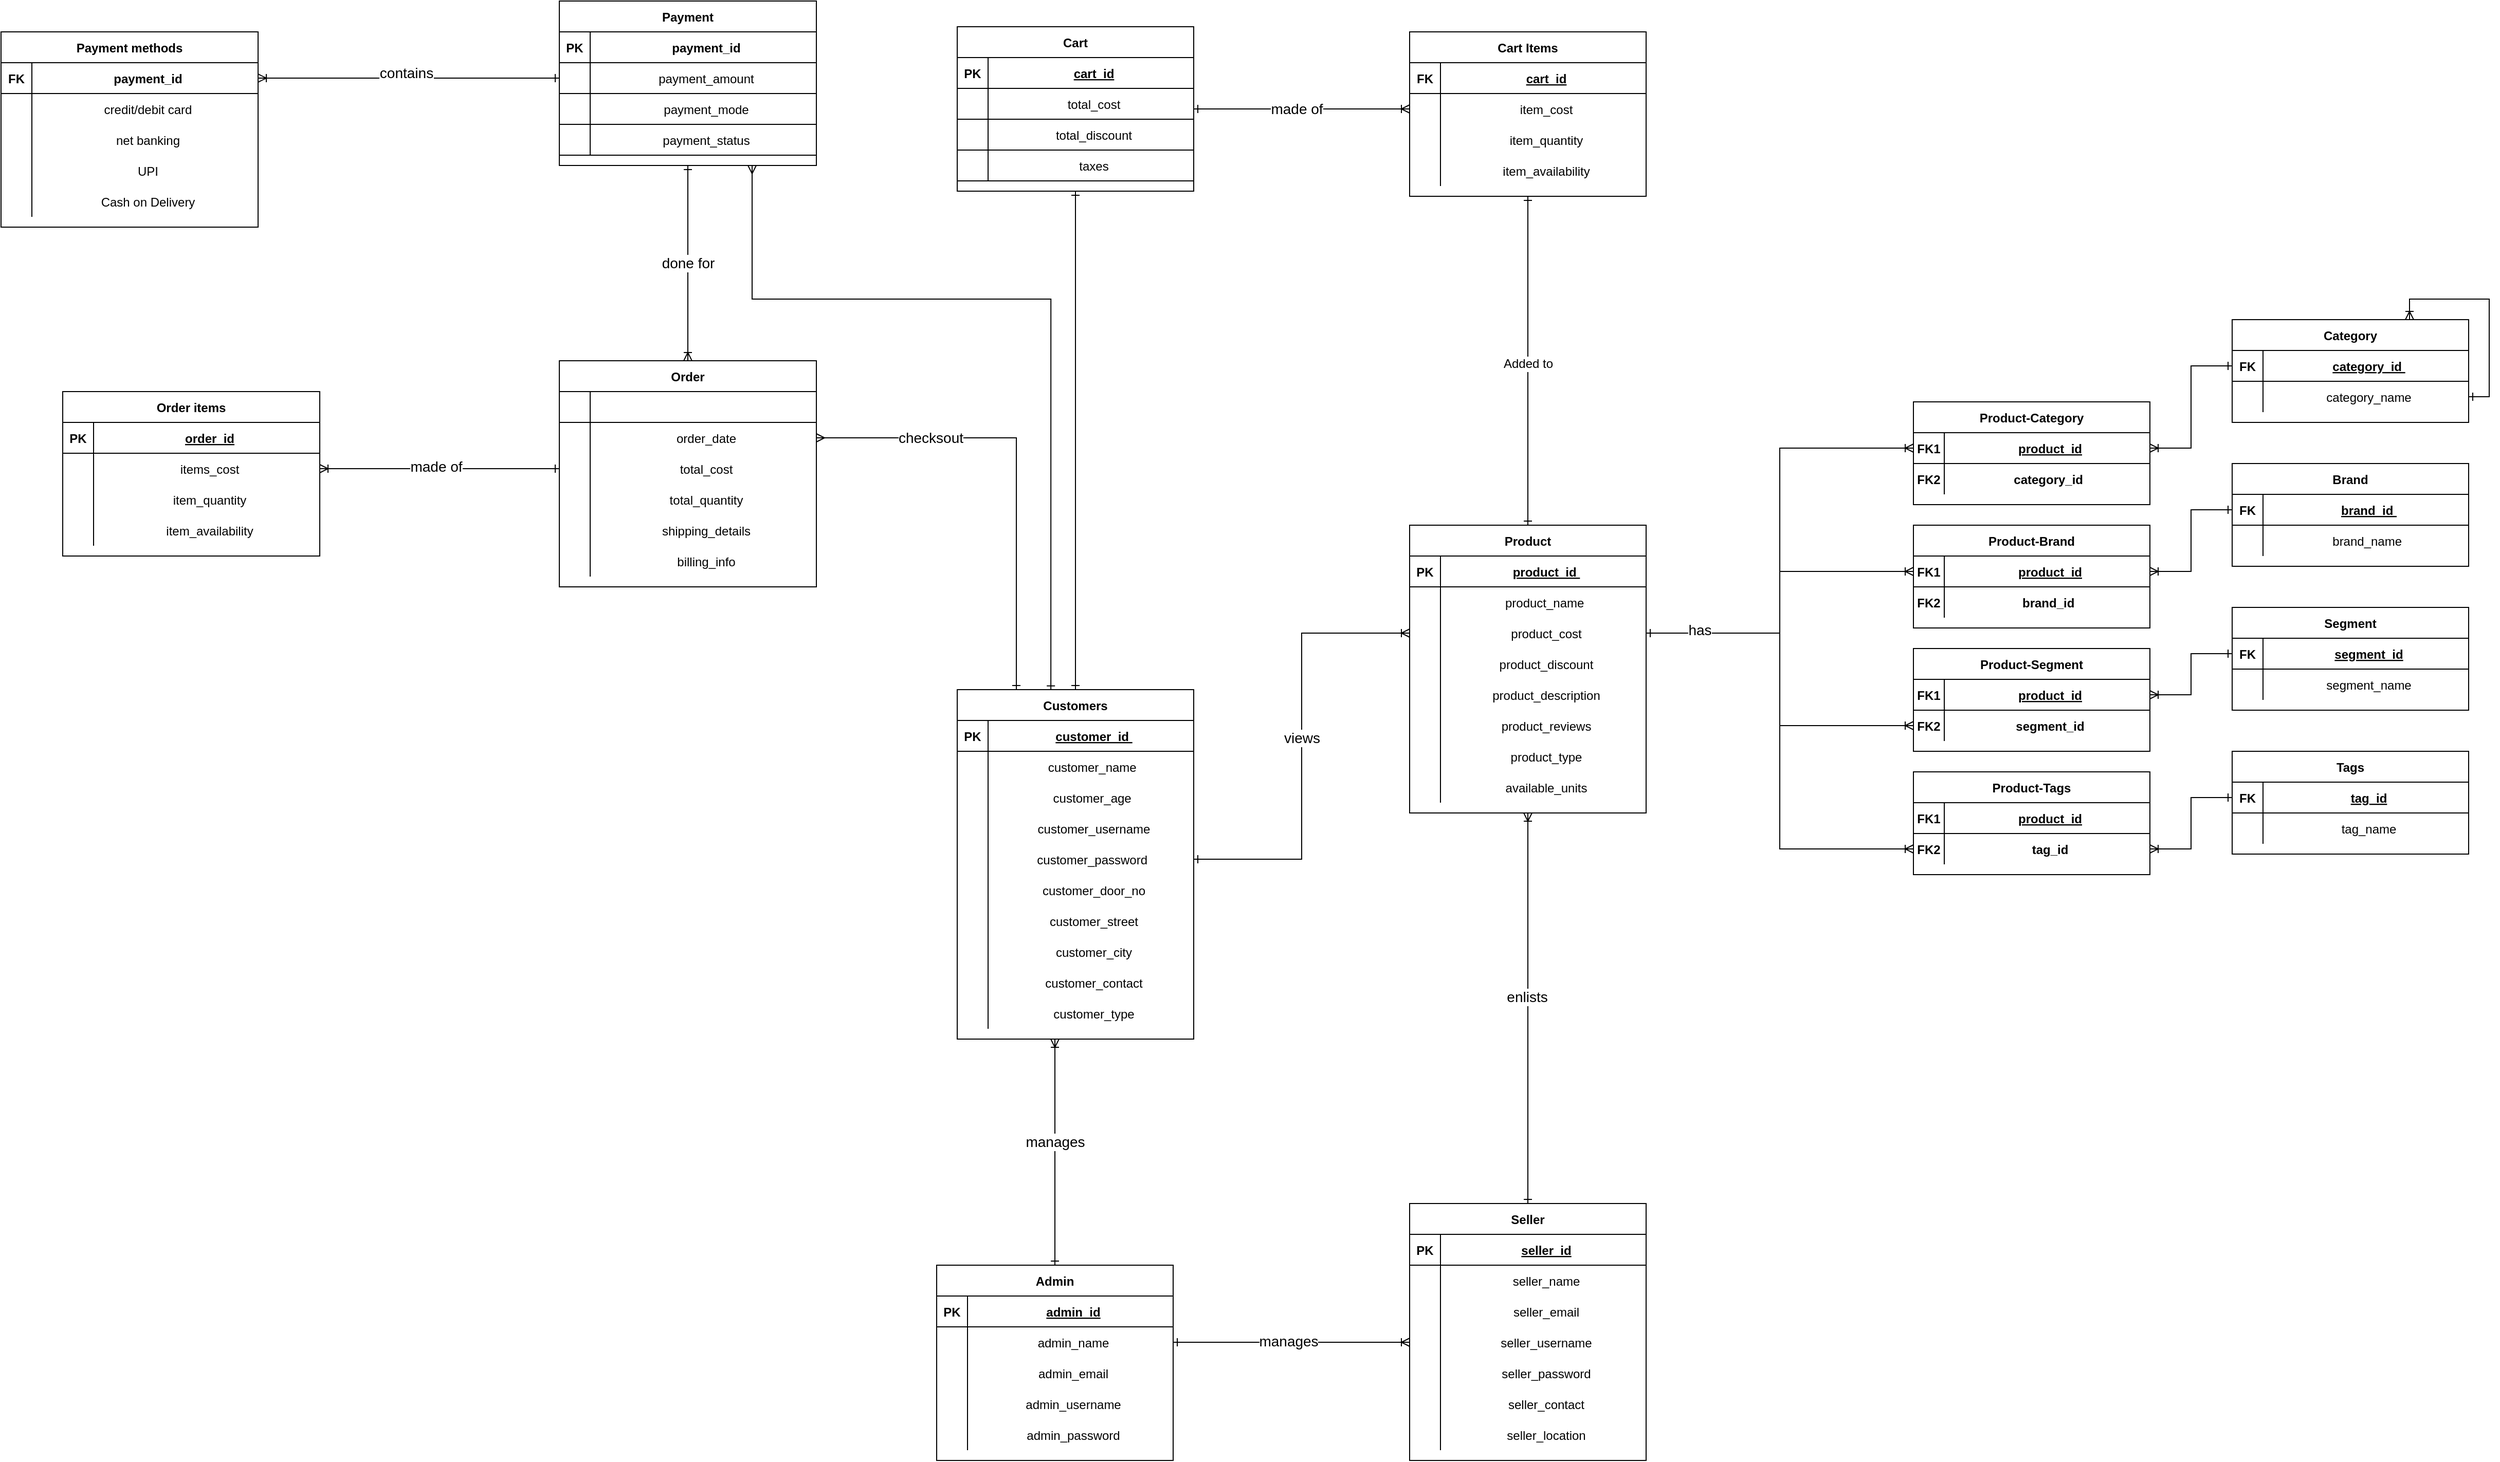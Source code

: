 <mxfile version="15.4.1" type="github">
  <diagram id="R2lEEEUBdFMjLlhIrx00" name="Page-1">
    <mxGraphModel dx="1426" dy="817" grid="1" gridSize="10" guides="1" tooltips="1" connect="1" arrows="1" fold="1" page="1" pageScale="1" pageWidth="3300" pageHeight="2339" math="0" shadow="0" extFonts="Permanent Marker^https://fonts.googleapis.com/css?family=Permanent+Marker">
      <root>
        <mxCell id="0" />
        <mxCell id="1" parent="0" />
        <mxCell id="C-vyLk0tnHw3VtMMgP7b-2" value="Order" style="shape=table;startSize=30;container=1;collapsible=1;childLayout=tableLayout;fixedRows=1;rowLines=0;fontStyle=1;align=center;resizeLast=1;" parent="1" vertex="1">
          <mxGeometry x="583" y="430" width="250" height="220" as="geometry">
            <mxRectangle x="450" y="120" width="70" height="30" as="alternateBounds" />
          </mxGeometry>
        </mxCell>
        <mxCell id="C-vyLk0tnHw3VtMMgP7b-3" value="" style="shape=partialRectangle;collapsible=0;dropTarget=0;pointerEvents=0;fillColor=none;points=[[0,0.5],[1,0.5]];portConstraint=eastwest;top=0;left=0;right=0;bottom=1;align=center;" parent="C-vyLk0tnHw3VtMMgP7b-2" vertex="1">
          <mxGeometry y="30" width="250" height="30" as="geometry" />
        </mxCell>
        <mxCell id="C-vyLk0tnHw3VtMMgP7b-4" value="" style="shape=partialRectangle;overflow=hidden;connectable=0;fillColor=none;top=0;left=0;bottom=0;right=0;fontStyle=1;align=center;" parent="C-vyLk0tnHw3VtMMgP7b-3" vertex="1">
          <mxGeometry width="30" height="30" as="geometry" />
        </mxCell>
        <mxCell id="C-vyLk0tnHw3VtMMgP7b-5" value="" style="shape=partialRectangle;overflow=hidden;connectable=0;fillColor=none;top=0;left=0;bottom=0;right=0;align=center;spacingLeft=6;fontStyle=5;" parent="C-vyLk0tnHw3VtMMgP7b-3" vertex="1">
          <mxGeometry x="30" width="220" height="30" as="geometry" />
        </mxCell>
        <mxCell id="h5fX-jvqiFPxv1Vfr4dD-1" style="shape=partialRectangle;collapsible=0;dropTarget=0;pointerEvents=0;fillColor=none;points=[[0,0.5],[1,0.5]];portConstraint=eastwest;top=0;left=0;right=0;bottom=0;align=center;" parent="C-vyLk0tnHw3VtMMgP7b-2" vertex="1">
          <mxGeometry y="60" width="250" height="30" as="geometry" />
        </mxCell>
        <mxCell id="h5fX-jvqiFPxv1Vfr4dD-2" style="shape=partialRectangle;overflow=hidden;connectable=0;fillColor=none;top=0;left=0;bottom=0;right=0;align=center;" parent="h5fX-jvqiFPxv1Vfr4dD-1" vertex="1">
          <mxGeometry width="30" height="30" as="geometry" />
        </mxCell>
        <mxCell id="h5fX-jvqiFPxv1Vfr4dD-3" value="order_date" style="shape=partialRectangle;overflow=hidden;connectable=0;fillColor=none;top=0;left=0;bottom=0;right=0;align=center;spacingLeft=6;" parent="h5fX-jvqiFPxv1Vfr4dD-1" vertex="1">
          <mxGeometry x="30" width="220" height="30" as="geometry" />
        </mxCell>
        <mxCell id="h5fX-jvqiFPxv1Vfr4dD-4" style="shape=partialRectangle;collapsible=0;dropTarget=0;pointerEvents=0;fillColor=none;points=[[0,0.5],[1,0.5]];portConstraint=eastwest;top=0;left=0;right=0;bottom=0;align=center;" parent="C-vyLk0tnHw3VtMMgP7b-2" vertex="1">
          <mxGeometry y="90" width="250" height="30" as="geometry" />
        </mxCell>
        <mxCell id="h5fX-jvqiFPxv1Vfr4dD-5" style="shape=partialRectangle;overflow=hidden;connectable=0;fillColor=none;top=0;left=0;bottom=0;right=0;align=center;" parent="h5fX-jvqiFPxv1Vfr4dD-4" vertex="1">
          <mxGeometry width="30" height="30" as="geometry" />
        </mxCell>
        <mxCell id="h5fX-jvqiFPxv1Vfr4dD-6" value="total_cost" style="shape=partialRectangle;overflow=hidden;connectable=0;fillColor=none;top=0;left=0;bottom=0;right=0;align=center;spacingLeft=6;" parent="h5fX-jvqiFPxv1Vfr4dD-4" vertex="1">
          <mxGeometry x="30" width="220" height="30" as="geometry" />
        </mxCell>
        <mxCell id="h5fX-jvqiFPxv1Vfr4dD-7" style="shape=partialRectangle;collapsible=0;dropTarget=0;pointerEvents=0;fillColor=none;points=[[0,0.5],[1,0.5]];portConstraint=eastwest;top=0;left=0;right=0;bottom=0;align=center;" parent="C-vyLk0tnHw3VtMMgP7b-2" vertex="1">
          <mxGeometry y="120" width="250" height="30" as="geometry" />
        </mxCell>
        <mxCell id="h5fX-jvqiFPxv1Vfr4dD-8" style="shape=partialRectangle;overflow=hidden;connectable=0;fillColor=none;top=0;left=0;bottom=0;right=0;align=center;" parent="h5fX-jvqiFPxv1Vfr4dD-7" vertex="1">
          <mxGeometry width="30" height="30" as="geometry" />
        </mxCell>
        <mxCell id="h5fX-jvqiFPxv1Vfr4dD-9" value="total_quantity" style="shape=partialRectangle;overflow=hidden;connectable=0;fillColor=none;top=0;left=0;bottom=0;right=0;align=center;spacingLeft=6;" parent="h5fX-jvqiFPxv1Vfr4dD-7" vertex="1">
          <mxGeometry x="30" width="220" height="30" as="geometry" />
        </mxCell>
        <mxCell id="C-vyLk0tnHw3VtMMgP7b-6" value="" style="shape=partialRectangle;collapsible=0;dropTarget=0;pointerEvents=0;fillColor=none;points=[[0,0.5],[1,0.5]];portConstraint=eastwest;top=0;left=0;right=0;bottom=0;align=center;" parent="C-vyLk0tnHw3VtMMgP7b-2" vertex="1">
          <mxGeometry y="150" width="250" height="30" as="geometry" />
        </mxCell>
        <mxCell id="C-vyLk0tnHw3VtMMgP7b-7" value="" style="shape=partialRectangle;overflow=hidden;connectable=0;fillColor=none;top=0;left=0;bottom=0;right=0;align=center;" parent="C-vyLk0tnHw3VtMMgP7b-6" vertex="1">
          <mxGeometry width="30" height="30" as="geometry" />
        </mxCell>
        <mxCell id="C-vyLk0tnHw3VtMMgP7b-8" value="shipping_details" style="shape=partialRectangle;overflow=hidden;connectable=0;fillColor=none;top=0;left=0;bottom=0;right=0;align=center;spacingLeft=6;" parent="C-vyLk0tnHw3VtMMgP7b-6" vertex="1">
          <mxGeometry x="30" width="220" height="30" as="geometry" />
        </mxCell>
        <mxCell id="C-vyLk0tnHw3VtMMgP7b-9" value="" style="shape=partialRectangle;collapsible=0;dropTarget=0;pointerEvents=0;fillColor=none;points=[[0,0.5],[1,0.5]];portConstraint=eastwest;top=0;left=0;right=0;bottom=0;align=center;" parent="C-vyLk0tnHw3VtMMgP7b-2" vertex="1">
          <mxGeometry y="180" width="250" height="30" as="geometry" />
        </mxCell>
        <mxCell id="C-vyLk0tnHw3VtMMgP7b-10" value="" style="shape=partialRectangle;overflow=hidden;connectable=0;fillColor=none;top=0;left=0;bottom=0;right=0;align=center;" parent="C-vyLk0tnHw3VtMMgP7b-9" vertex="1">
          <mxGeometry width="30" height="30" as="geometry" />
        </mxCell>
        <mxCell id="C-vyLk0tnHw3VtMMgP7b-11" value="billing_info" style="shape=partialRectangle;overflow=hidden;connectable=0;fillColor=none;top=0;left=0;bottom=0;right=0;align=center;spacingLeft=6;" parent="C-vyLk0tnHw3VtMMgP7b-9" vertex="1">
          <mxGeometry x="30" width="220" height="30" as="geometry" />
        </mxCell>
        <mxCell id="9iMAvKJzJdl_byzv3jLR-268" style="edgeStyle=orthogonalEdgeStyle;rounded=0;orthogonalLoop=1;jettySize=auto;html=1;entryX=0.5;entryY=1;entryDx=0;entryDy=0;fontSize=14;startArrow=ERone;startFill=0;endArrow=ERone;endFill=0;align=center;" parent="1" source="C-vyLk0tnHw3VtMMgP7b-23" target="9iMAvKJzJdl_byzv3jLR-255" edge="1">
          <mxGeometry relative="1" as="geometry" />
        </mxCell>
        <mxCell id="9iMAvKJzJdl_byzv3jLR-341" style="edgeStyle=orthogonalEdgeStyle;rounded=0;orthogonalLoop=1;jettySize=auto;html=1;fontSize=14;startArrow=ERone;startFill=0;endArrow=ERmany;endFill=0;align=center;exitX=0.25;exitY=0;exitDx=0;exitDy=0;" parent="1" source="C-vyLk0tnHw3VtMMgP7b-23" edge="1">
          <mxGeometry relative="1" as="geometry">
            <mxPoint x="1000" y="749" as="sourcePoint" />
            <Array as="points">
              <mxPoint x="1028" y="505" />
              <mxPoint x="833" y="505" />
            </Array>
            <mxPoint x="833" y="505" as="targetPoint" />
          </mxGeometry>
        </mxCell>
        <mxCell id="9iMAvKJzJdl_byzv3jLR-342" value="checksout" style="edgeLabel;html=1;align=center;verticalAlign=middle;resizable=0;points=[];fontSize=14;" parent="9iMAvKJzJdl_byzv3jLR-341" vertex="1" connectable="0">
          <mxGeometry x="0.495" relative="1" as="geometry">
            <mxPoint as="offset" />
          </mxGeometry>
        </mxCell>
        <mxCell id="9iMAvKJzJdl_byzv3jLR-398" style="edgeStyle=orthogonalEdgeStyle;rounded=0;orthogonalLoop=1;jettySize=auto;html=1;entryX=0.75;entryY=1;entryDx=0;entryDy=0;fontSize=14;startArrow=ERone;startFill=0;endArrow=ERmany;endFill=0;align=center;exitX=0.396;exitY=0.001;exitDx=0;exitDy=0;exitPerimeter=0;" parent="1" source="C-vyLk0tnHw3VtMMgP7b-23" target="9iMAvKJzJdl_byzv3jLR-284" edge="1">
          <mxGeometry relative="1" as="geometry">
            <Array as="points">
              <mxPoint x="1061" y="370" />
              <mxPoint x="771" y="370" />
            </Array>
          </mxGeometry>
        </mxCell>
        <mxCell id="C-vyLk0tnHw3VtMMgP7b-23" value="Customers" style="shape=table;startSize=30;container=1;collapsible=1;childLayout=tableLayout;fixedRows=1;rowLines=0;fontStyle=1;align=center;resizeLast=1;" parent="1" vertex="1">
          <mxGeometry x="970" y="750" width="230" height="340" as="geometry">
            <mxRectangle x="120" y="120" width="100" height="30" as="alternateBounds" />
          </mxGeometry>
        </mxCell>
        <mxCell id="C-vyLk0tnHw3VtMMgP7b-24" value="" style="shape=partialRectangle;collapsible=0;dropTarget=0;pointerEvents=0;fillColor=none;points=[[0,0.5],[1,0.5]];portConstraint=eastwest;top=0;left=0;right=0;bottom=1;align=center;" parent="C-vyLk0tnHw3VtMMgP7b-23" vertex="1">
          <mxGeometry y="30" width="230" height="30" as="geometry" />
        </mxCell>
        <mxCell id="C-vyLk0tnHw3VtMMgP7b-25" value="PK" style="shape=partialRectangle;overflow=hidden;connectable=0;fillColor=none;top=0;left=0;bottom=0;right=0;fontStyle=1;align=center;" parent="C-vyLk0tnHw3VtMMgP7b-24" vertex="1">
          <mxGeometry width="30" height="30" as="geometry" />
        </mxCell>
        <mxCell id="C-vyLk0tnHw3VtMMgP7b-26" value="customer_id " style="shape=partialRectangle;overflow=hidden;connectable=0;fillColor=none;top=0;left=0;bottom=0;right=0;align=center;spacingLeft=6;fontStyle=5;" parent="C-vyLk0tnHw3VtMMgP7b-24" vertex="1">
          <mxGeometry x="30" width="200" height="30" as="geometry" />
        </mxCell>
        <mxCell id="C-vyLk0tnHw3VtMMgP7b-27" value="" style="shape=partialRectangle;collapsible=0;dropTarget=0;pointerEvents=0;fillColor=none;points=[[0,0.5],[1,0.5]];portConstraint=eastwest;top=0;left=0;right=0;bottom=0;align=center;" parent="C-vyLk0tnHw3VtMMgP7b-23" vertex="1">
          <mxGeometry y="60" width="230" height="30" as="geometry" />
        </mxCell>
        <mxCell id="C-vyLk0tnHw3VtMMgP7b-28" value="" style="shape=partialRectangle;overflow=hidden;connectable=0;fillColor=none;top=0;left=0;bottom=0;right=0;align=center;" parent="C-vyLk0tnHw3VtMMgP7b-27" vertex="1">
          <mxGeometry width="30" height="30" as="geometry" />
        </mxCell>
        <mxCell id="C-vyLk0tnHw3VtMMgP7b-29" value="customer_name " style="shape=partialRectangle;overflow=hidden;connectable=0;fillColor=none;top=0;left=0;bottom=0;right=0;align=center;spacingLeft=6;" parent="C-vyLk0tnHw3VtMMgP7b-27" vertex="1">
          <mxGeometry x="30" width="200" height="30" as="geometry" />
        </mxCell>
        <mxCell id="9iMAvKJzJdl_byzv3jLR-63" style="shape=partialRectangle;collapsible=0;dropTarget=0;pointerEvents=0;fillColor=none;points=[[0,0.5],[1,0.5]];portConstraint=eastwest;top=0;left=0;right=0;bottom=0;align=center;" parent="C-vyLk0tnHw3VtMMgP7b-23" vertex="1">
          <mxGeometry y="90" width="230" height="30" as="geometry" />
        </mxCell>
        <mxCell id="9iMAvKJzJdl_byzv3jLR-64" style="shape=partialRectangle;overflow=hidden;connectable=0;fillColor=none;top=0;left=0;bottom=0;right=0;align=center;" parent="9iMAvKJzJdl_byzv3jLR-63" vertex="1">
          <mxGeometry width="30" height="30" as="geometry" />
        </mxCell>
        <mxCell id="9iMAvKJzJdl_byzv3jLR-65" value="customer_age " style="shape=partialRectangle;overflow=hidden;connectable=0;fillColor=none;top=0;left=0;bottom=0;right=0;align=center;spacingLeft=6;" parent="9iMAvKJzJdl_byzv3jLR-63" vertex="1">
          <mxGeometry x="30" width="200" height="30" as="geometry" />
        </mxCell>
        <mxCell id="9iMAvKJzJdl_byzv3jLR-66" style="shape=partialRectangle;collapsible=0;dropTarget=0;pointerEvents=0;fillColor=none;points=[[0,0.5],[1,0.5]];portConstraint=eastwest;top=0;left=0;right=0;bottom=0;align=center;" parent="C-vyLk0tnHw3VtMMgP7b-23" vertex="1">
          <mxGeometry y="120" width="230" height="30" as="geometry" />
        </mxCell>
        <mxCell id="9iMAvKJzJdl_byzv3jLR-67" style="shape=partialRectangle;overflow=hidden;connectable=0;fillColor=none;top=0;left=0;bottom=0;right=0;align=center;" parent="9iMAvKJzJdl_byzv3jLR-66" vertex="1">
          <mxGeometry width="30" height="30" as="geometry" />
        </mxCell>
        <mxCell id="9iMAvKJzJdl_byzv3jLR-68" value="customer_username" style="shape=partialRectangle;overflow=hidden;connectable=0;fillColor=none;top=0;left=0;bottom=0;right=0;align=center;spacingLeft=6;" parent="9iMAvKJzJdl_byzv3jLR-66" vertex="1">
          <mxGeometry x="30" width="200" height="30" as="geometry" />
        </mxCell>
        <mxCell id="9iMAvKJzJdl_byzv3jLR-69" style="shape=partialRectangle;collapsible=0;dropTarget=0;pointerEvents=0;fillColor=none;points=[[0,0.5],[1,0.5]];portConstraint=eastwest;top=0;left=0;right=0;bottom=0;align=center;" parent="C-vyLk0tnHw3VtMMgP7b-23" vertex="1">
          <mxGeometry y="150" width="230" height="30" as="geometry" />
        </mxCell>
        <mxCell id="9iMAvKJzJdl_byzv3jLR-70" style="shape=partialRectangle;overflow=hidden;connectable=0;fillColor=none;top=0;left=0;bottom=0;right=0;align=center;" parent="9iMAvKJzJdl_byzv3jLR-69" vertex="1">
          <mxGeometry width="30" height="30" as="geometry" />
        </mxCell>
        <mxCell id="9iMAvKJzJdl_byzv3jLR-71" value="customer_password " style="shape=partialRectangle;overflow=hidden;connectable=0;fillColor=none;top=0;left=0;bottom=0;right=0;align=center;spacingLeft=6;" parent="9iMAvKJzJdl_byzv3jLR-69" vertex="1">
          <mxGeometry x="30" width="200" height="30" as="geometry" />
        </mxCell>
        <mxCell id="9iMAvKJzJdl_byzv3jLR-72" style="shape=partialRectangle;collapsible=0;dropTarget=0;pointerEvents=0;fillColor=none;points=[[0,0.5],[1,0.5]];portConstraint=eastwest;top=0;left=0;right=0;bottom=0;align=center;" parent="C-vyLk0tnHw3VtMMgP7b-23" vertex="1">
          <mxGeometry y="180" width="230" height="30" as="geometry" />
        </mxCell>
        <mxCell id="9iMAvKJzJdl_byzv3jLR-73" style="shape=partialRectangle;overflow=hidden;connectable=0;fillColor=none;top=0;left=0;bottom=0;right=0;align=center;" parent="9iMAvKJzJdl_byzv3jLR-72" vertex="1">
          <mxGeometry width="30" height="30" as="geometry" />
        </mxCell>
        <mxCell id="9iMAvKJzJdl_byzv3jLR-74" value="customer_door_no" style="shape=partialRectangle;overflow=hidden;connectable=0;fillColor=none;top=0;left=0;bottom=0;right=0;align=center;spacingLeft=6;" parent="9iMAvKJzJdl_byzv3jLR-72" vertex="1">
          <mxGeometry x="30" width="200" height="30" as="geometry" />
        </mxCell>
        <mxCell id="9iMAvKJzJdl_byzv3jLR-121" style="shape=partialRectangle;collapsible=0;dropTarget=0;pointerEvents=0;fillColor=none;points=[[0,0.5],[1,0.5]];portConstraint=eastwest;top=0;left=0;right=0;bottom=0;align=center;" parent="C-vyLk0tnHw3VtMMgP7b-23" vertex="1">
          <mxGeometry y="210" width="230" height="30" as="geometry" />
        </mxCell>
        <mxCell id="9iMAvKJzJdl_byzv3jLR-122" style="shape=partialRectangle;overflow=hidden;connectable=0;fillColor=none;top=0;left=0;bottom=0;right=0;align=center;" parent="9iMAvKJzJdl_byzv3jLR-121" vertex="1">
          <mxGeometry width="30" height="30" as="geometry" />
        </mxCell>
        <mxCell id="9iMAvKJzJdl_byzv3jLR-123" value="customer_street" style="shape=partialRectangle;overflow=hidden;connectable=0;fillColor=none;top=0;left=0;bottom=0;right=0;align=center;spacingLeft=6;" parent="9iMAvKJzJdl_byzv3jLR-121" vertex="1">
          <mxGeometry x="30" width="200" height="30" as="geometry" />
        </mxCell>
        <mxCell id="9iMAvKJzJdl_byzv3jLR-118" style="shape=partialRectangle;collapsible=0;dropTarget=0;pointerEvents=0;fillColor=none;points=[[0,0.5],[1,0.5]];portConstraint=eastwest;top=0;left=0;right=0;bottom=0;align=center;" parent="C-vyLk0tnHw3VtMMgP7b-23" vertex="1">
          <mxGeometry y="240" width="230" height="30" as="geometry" />
        </mxCell>
        <mxCell id="9iMAvKJzJdl_byzv3jLR-119" style="shape=partialRectangle;overflow=hidden;connectable=0;fillColor=none;top=0;left=0;bottom=0;right=0;align=center;" parent="9iMAvKJzJdl_byzv3jLR-118" vertex="1">
          <mxGeometry width="30" height="30" as="geometry" />
        </mxCell>
        <mxCell id="9iMAvKJzJdl_byzv3jLR-120" value="customer_city" style="shape=partialRectangle;overflow=hidden;connectable=0;fillColor=none;top=0;left=0;bottom=0;right=0;align=center;spacingLeft=6;" parent="9iMAvKJzJdl_byzv3jLR-118" vertex="1">
          <mxGeometry x="30" width="200" height="30" as="geometry" />
        </mxCell>
        <mxCell id="9iMAvKJzJdl_byzv3jLR-169" style="shape=partialRectangle;collapsible=0;dropTarget=0;pointerEvents=0;fillColor=none;points=[[0,0.5],[1,0.5]];portConstraint=eastwest;top=0;left=0;right=0;bottom=0;align=center;" parent="C-vyLk0tnHw3VtMMgP7b-23" vertex="1">
          <mxGeometry y="270" width="230" height="30" as="geometry" />
        </mxCell>
        <mxCell id="9iMAvKJzJdl_byzv3jLR-170" style="shape=partialRectangle;overflow=hidden;connectable=0;fillColor=none;top=0;left=0;bottom=0;right=0;align=center;" parent="9iMAvKJzJdl_byzv3jLR-169" vertex="1">
          <mxGeometry width="30" height="30" as="geometry" />
        </mxCell>
        <mxCell id="9iMAvKJzJdl_byzv3jLR-171" value="customer_contact" style="shape=partialRectangle;overflow=hidden;connectable=0;fillColor=none;top=0;left=0;bottom=0;right=0;align=center;spacingLeft=6;" parent="9iMAvKJzJdl_byzv3jLR-169" vertex="1">
          <mxGeometry x="30" width="200" height="30" as="geometry" />
        </mxCell>
        <mxCell id="9iMAvKJzJdl_byzv3jLR-175" style="shape=partialRectangle;collapsible=0;dropTarget=0;pointerEvents=0;fillColor=none;points=[[0,0.5],[1,0.5]];portConstraint=eastwest;top=0;left=0;right=0;bottom=0;align=center;" parent="C-vyLk0tnHw3VtMMgP7b-23" vertex="1">
          <mxGeometry y="300" width="230" height="30" as="geometry" />
        </mxCell>
        <mxCell id="9iMAvKJzJdl_byzv3jLR-176" style="shape=partialRectangle;overflow=hidden;connectable=0;fillColor=none;top=0;left=0;bottom=0;right=0;align=center;" parent="9iMAvKJzJdl_byzv3jLR-175" vertex="1">
          <mxGeometry width="30" height="30" as="geometry" />
        </mxCell>
        <mxCell id="9iMAvKJzJdl_byzv3jLR-177" value="customer_type" style="shape=partialRectangle;overflow=hidden;connectable=0;fillColor=none;top=0;left=0;bottom=0;right=0;align=center;spacingLeft=6;" parent="9iMAvKJzJdl_byzv3jLR-175" vertex="1">
          <mxGeometry x="30" width="200" height="30" as="geometry" />
        </mxCell>
        <mxCell id="9iMAvKJzJdl_byzv3jLR-133" style="edgeStyle=orthogonalEdgeStyle;rounded=0;orthogonalLoop=1;jettySize=auto;html=1;exitX=1;exitY=0.5;exitDx=0;exitDy=0;startArrow=none;startFill=0;endArrow=none;endFill=0;align=center;" parent="C-vyLk0tnHw3VtMMgP7b-23" source="9iMAvKJzJdl_byzv3jLR-66" target="9iMAvKJzJdl_byzv3jLR-66" edge="1">
          <mxGeometry relative="1" as="geometry" />
        </mxCell>
        <mxCell id="9iMAvKJzJdl_byzv3jLR-250" style="edgeStyle=orthogonalEdgeStyle;rounded=0;orthogonalLoop=1;jettySize=auto;html=1;entryX=0.5;entryY=1;entryDx=0;entryDy=0;startArrow=ERone;startFill=0;endArrow=ERone;endFill=0;align=center;" parent="1" source="9iMAvKJzJdl_byzv3jLR-135" target="9iMAvKJzJdl_byzv3jLR-233" edge="1">
          <mxGeometry relative="1" as="geometry" />
        </mxCell>
        <mxCell id="9iMAvKJzJdl_byzv3jLR-251" value="&lt;font style=&quot;font-size: 12px&quot;&gt;Added to&lt;/font&gt;" style="edgeLabel;html=1;align=center;verticalAlign=middle;resizable=0;points=[];" parent="9iMAvKJzJdl_byzv3jLR-250" vertex="1" connectable="0">
          <mxGeometry x="-0.02" relative="1" as="geometry">
            <mxPoint as="offset" />
          </mxGeometry>
        </mxCell>
        <mxCell id="9iMAvKJzJdl_byzv3jLR-135" value="Product" style="shape=table;startSize=30;container=1;collapsible=1;childLayout=tableLayout;fixedRows=1;rowLines=0;fontStyle=1;align=center;resizeLast=1;" parent="1" vertex="1">
          <mxGeometry x="1410" y="590" width="230" height="280" as="geometry">
            <mxRectangle x="120" y="120" width="100" height="30" as="alternateBounds" />
          </mxGeometry>
        </mxCell>
        <mxCell id="9iMAvKJzJdl_byzv3jLR-136" value="" style="shape=partialRectangle;collapsible=0;dropTarget=0;pointerEvents=0;fillColor=none;points=[[0,0.5],[1,0.5]];portConstraint=eastwest;top=0;left=0;right=0;bottom=1;align=center;" parent="9iMAvKJzJdl_byzv3jLR-135" vertex="1">
          <mxGeometry y="30" width="230" height="30" as="geometry" />
        </mxCell>
        <mxCell id="9iMAvKJzJdl_byzv3jLR-137" value="PK" style="shape=partialRectangle;overflow=hidden;connectable=0;fillColor=none;top=0;left=0;bottom=0;right=0;fontStyle=1;align=center;" parent="9iMAvKJzJdl_byzv3jLR-136" vertex="1">
          <mxGeometry width="30" height="30" as="geometry" />
        </mxCell>
        <mxCell id="9iMAvKJzJdl_byzv3jLR-138" value="product_id " style="shape=partialRectangle;overflow=hidden;connectable=0;fillColor=none;top=0;left=0;bottom=0;right=0;align=center;spacingLeft=6;fontStyle=5;" parent="9iMAvKJzJdl_byzv3jLR-136" vertex="1">
          <mxGeometry x="30" width="200" height="30" as="geometry" />
        </mxCell>
        <mxCell id="9iMAvKJzJdl_byzv3jLR-139" value="" style="shape=partialRectangle;collapsible=0;dropTarget=0;pointerEvents=0;fillColor=none;points=[[0,0.5],[1,0.5]];portConstraint=eastwest;top=0;left=0;right=0;bottom=0;align=center;" parent="9iMAvKJzJdl_byzv3jLR-135" vertex="1">
          <mxGeometry y="60" width="230" height="30" as="geometry" />
        </mxCell>
        <mxCell id="9iMAvKJzJdl_byzv3jLR-140" value="" style="shape=partialRectangle;overflow=hidden;connectable=0;fillColor=none;top=0;left=0;bottom=0;right=0;align=center;" parent="9iMAvKJzJdl_byzv3jLR-139" vertex="1">
          <mxGeometry width="30" height="30" as="geometry" />
        </mxCell>
        <mxCell id="9iMAvKJzJdl_byzv3jLR-141" value="product_name " style="shape=partialRectangle;overflow=hidden;connectable=0;fillColor=none;top=0;left=0;bottom=0;right=0;align=center;spacingLeft=6;" parent="9iMAvKJzJdl_byzv3jLR-139" vertex="1">
          <mxGeometry x="30" width="200" height="30" as="geometry" />
        </mxCell>
        <mxCell id="9iMAvKJzJdl_byzv3jLR-142" style="shape=partialRectangle;collapsible=0;dropTarget=0;pointerEvents=0;fillColor=none;points=[[0,0.5],[1,0.5]];portConstraint=eastwest;top=0;left=0;right=0;bottom=0;align=center;" parent="9iMAvKJzJdl_byzv3jLR-135" vertex="1">
          <mxGeometry y="90" width="230" height="30" as="geometry" />
        </mxCell>
        <mxCell id="9iMAvKJzJdl_byzv3jLR-143" style="shape=partialRectangle;overflow=hidden;connectable=0;fillColor=none;top=0;left=0;bottom=0;right=0;align=center;" parent="9iMAvKJzJdl_byzv3jLR-142" vertex="1">
          <mxGeometry width="30" height="30" as="geometry" />
        </mxCell>
        <mxCell id="9iMAvKJzJdl_byzv3jLR-144" value="product_cost" style="shape=partialRectangle;overflow=hidden;connectable=0;fillColor=none;top=0;left=0;bottom=0;right=0;align=center;spacingLeft=6;" parent="9iMAvKJzJdl_byzv3jLR-142" vertex="1">
          <mxGeometry x="30" width="200" height="30" as="geometry" />
        </mxCell>
        <mxCell id="9iMAvKJzJdl_byzv3jLR-364" style="shape=partialRectangle;collapsible=0;dropTarget=0;pointerEvents=0;fillColor=none;points=[[0,0.5],[1,0.5]];portConstraint=eastwest;top=0;left=0;right=0;bottom=0;align=center;" parent="9iMAvKJzJdl_byzv3jLR-135" vertex="1">
          <mxGeometry y="120" width="230" height="30" as="geometry" />
        </mxCell>
        <mxCell id="9iMAvKJzJdl_byzv3jLR-365" style="shape=partialRectangle;overflow=hidden;connectable=0;fillColor=none;top=0;left=0;bottom=0;right=0;align=center;" parent="9iMAvKJzJdl_byzv3jLR-364" vertex="1">
          <mxGeometry width="30" height="30" as="geometry" />
        </mxCell>
        <mxCell id="9iMAvKJzJdl_byzv3jLR-366" value="product_discount" style="shape=partialRectangle;overflow=hidden;connectable=0;fillColor=none;top=0;left=0;bottom=0;right=0;align=center;spacingLeft=6;" parent="9iMAvKJzJdl_byzv3jLR-364" vertex="1">
          <mxGeometry x="30" width="200" height="30" as="geometry" />
        </mxCell>
        <mxCell id="9iMAvKJzJdl_byzv3jLR-145" style="shape=partialRectangle;collapsible=0;dropTarget=0;pointerEvents=0;fillColor=none;points=[[0,0.5],[1,0.5]];portConstraint=eastwest;top=0;left=0;right=0;bottom=0;align=center;" parent="9iMAvKJzJdl_byzv3jLR-135" vertex="1">
          <mxGeometry y="150" width="230" height="30" as="geometry" />
        </mxCell>
        <mxCell id="9iMAvKJzJdl_byzv3jLR-146" style="shape=partialRectangle;overflow=hidden;connectable=0;fillColor=none;top=0;left=0;bottom=0;right=0;align=center;" parent="9iMAvKJzJdl_byzv3jLR-145" vertex="1">
          <mxGeometry width="30" height="30" as="geometry" />
        </mxCell>
        <mxCell id="9iMAvKJzJdl_byzv3jLR-147" value="product_description" style="shape=partialRectangle;overflow=hidden;connectable=0;fillColor=none;top=0;left=0;bottom=0;right=0;align=center;spacingLeft=6;" parent="9iMAvKJzJdl_byzv3jLR-145" vertex="1">
          <mxGeometry x="30" width="200" height="30" as="geometry" />
        </mxCell>
        <mxCell id="9iMAvKJzJdl_byzv3jLR-172" style="shape=partialRectangle;collapsible=0;dropTarget=0;pointerEvents=0;fillColor=none;points=[[0,0.5],[1,0.5]];portConstraint=eastwest;top=0;left=0;right=0;bottom=0;align=center;" parent="9iMAvKJzJdl_byzv3jLR-135" vertex="1">
          <mxGeometry y="180" width="230" height="30" as="geometry" />
        </mxCell>
        <mxCell id="9iMAvKJzJdl_byzv3jLR-173" style="shape=partialRectangle;overflow=hidden;connectable=0;fillColor=none;top=0;left=0;bottom=0;right=0;align=center;" parent="9iMAvKJzJdl_byzv3jLR-172" vertex="1">
          <mxGeometry width="30" height="30" as="geometry" />
        </mxCell>
        <mxCell id="9iMAvKJzJdl_byzv3jLR-174" value="product_reviews" style="shape=partialRectangle;overflow=hidden;connectable=0;fillColor=none;top=0;left=0;bottom=0;right=0;align=center;spacingLeft=6;" parent="9iMAvKJzJdl_byzv3jLR-172" vertex="1">
          <mxGeometry x="30" width="200" height="30" as="geometry" />
        </mxCell>
        <mxCell id="9iMAvKJzJdl_byzv3jLR-361" style="shape=partialRectangle;collapsible=0;dropTarget=0;pointerEvents=0;fillColor=none;points=[[0,0.5],[1,0.5]];portConstraint=eastwest;top=0;left=0;right=0;bottom=0;align=center;" parent="9iMAvKJzJdl_byzv3jLR-135" vertex="1">
          <mxGeometry y="210" width="230" height="30" as="geometry" />
        </mxCell>
        <mxCell id="9iMAvKJzJdl_byzv3jLR-362" style="shape=partialRectangle;overflow=hidden;connectable=0;fillColor=none;top=0;left=0;bottom=0;right=0;align=center;" parent="9iMAvKJzJdl_byzv3jLR-361" vertex="1">
          <mxGeometry width="30" height="30" as="geometry" />
        </mxCell>
        <mxCell id="9iMAvKJzJdl_byzv3jLR-363" value="product_type" style="shape=partialRectangle;overflow=hidden;connectable=0;fillColor=none;top=0;left=0;bottom=0;right=0;align=center;spacingLeft=6;" parent="9iMAvKJzJdl_byzv3jLR-361" vertex="1">
          <mxGeometry x="30" width="200" height="30" as="geometry" />
        </mxCell>
        <mxCell id="9iMAvKJzJdl_byzv3jLR-367" style="shape=partialRectangle;collapsible=0;dropTarget=0;pointerEvents=0;fillColor=none;points=[[0,0.5],[1,0.5]];portConstraint=eastwest;top=0;left=0;right=0;bottom=0;align=center;" parent="9iMAvKJzJdl_byzv3jLR-135" vertex="1">
          <mxGeometry y="240" width="230" height="30" as="geometry" />
        </mxCell>
        <mxCell id="9iMAvKJzJdl_byzv3jLR-368" style="shape=partialRectangle;overflow=hidden;connectable=0;fillColor=none;top=0;left=0;bottom=0;right=0;align=center;" parent="9iMAvKJzJdl_byzv3jLR-367" vertex="1">
          <mxGeometry width="30" height="30" as="geometry" />
        </mxCell>
        <mxCell id="9iMAvKJzJdl_byzv3jLR-369" value="available_units" style="shape=partialRectangle;overflow=hidden;connectable=0;fillColor=none;top=0;left=0;bottom=0;right=0;align=center;spacingLeft=6;" parent="9iMAvKJzJdl_byzv3jLR-367" vertex="1">
          <mxGeometry x="30" width="200" height="30" as="geometry" />
        </mxCell>
        <mxCell id="9iMAvKJzJdl_byzv3jLR-160" style="edgeStyle=orthogonalEdgeStyle;rounded=0;orthogonalLoop=1;jettySize=auto;html=1;exitX=1;exitY=0.5;exitDx=0;exitDy=0;startArrow=none;startFill=0;endArrow=none;endFill=0;align=center;" parent="9iMAvKJzJdl_byzv3jLR-135" source="9iMAvKJzJdl_byzv3jLR-145" target="9iMAvKJzJdl_byzv3jLR-145" edge="1">
          <mxGeometry relative="1" as="geometry" />
        </mxCell>
        <mxCell id="9iMAvKJzJdl_byzv3jLR-195" style="edgeStyle=orthogonalEdgeStyle;rounded=0;orthogonalLoop=1;jettySize=auto;html=1;entryX=0;entryY=0.5;entryDx=0;entryDy=0;startArrow=ERone;startFill=0;endArrow=ERoneToMany;endFill=0;align=center;" parent="1" source="9iMAvKJzJdl_byzv3jLR-69" target="9iMAvKJzJdl_byzv3jLR-142" edge="1">
          <mxGeometry relative="1" as="geometry" />
        </mxCell>
        <mxCell id="9iMAvKJzJdl_byzv3jLR-253" value="views" style="edgeLabel;html=1;align=center;verticalAlign=middle;resizable=0;points=[];fontSize=14;" parent="9iMAvKJzJdl_byzv3jLR-195" vertex="1" connectable="0">
          <mxGeometry x="0.038" relative="1" as="geometry">
            <mxPoint as="offset" />
          </mxGeometry>
        </mxCell>
        <mxCell id="9iMAvKJzJdl_byzv3jLR-197" value="Product-Brand" style="shape=table;startSize=30;container=1;collapsible=1;childLayout=tableLayout;fixedRows=1;rowLines=0;fontStyle=1;align=center;resizeLast=1;" parent="1" vertex="1">
          <mxGeometry x="1900" y="590" width="230" height="100" as="geometry">
            <mxRectangle x="120" y="120" width="100" height="30" as="alternateBounds" />
          </mxGeometry>
        </mxCell>
        <mxCell id="9iMAvKJzJdl_byzv3jLR-198" value="" style="shape=partialRectangle;collapsible=0;dropTarget=0;pointerEvents=0;fillColor=none;points=[[0,0.5],[1,0.5]];portConstraint=eastwest;top=0;left=0;right=0;bottom=1;align=center;" parent="9iMAvKJzJdl_byzv3jLR-197" vertex="1">
          <mxGeometry y="30" width="230" height="30" as="geometry" />
        </mxCell>
        <mxCell id="9iMAvKJzJdl_byzv3jLR-199" value="FK1" style="shape=partialRectangle;overflow=hidden;connectable=0;fillColor=none;top=0;left=0;bottom=0;right=0;fontStyle=1;align=center;" parent="9iMAvKJzJdl_byzv3jLR-198" vertex="1">
          <mxGeometry width="30" height="30" as="geometry" />
        </mxCell>
        <mxCell id="9iMAvKJzJdl_byzv3jLR-200" value="product_id" style="shape=partialRectangle;overflow=hidden;connectable=0;fillColor=none;top=0;left=0;bottom=0;right=0;align=center;spacingLeft=6;fontStyle=5;" parent="9iMAvKJzJdl_byzv3jLR-198" vertex="1">
          <mxGeometry x="30" width="200" height="30" as="geometry" />
        </mxCell>
        <mxCell id="9iMAvKJzJdl_byzv3jLR-201" value="" style="shape=partialRectangle;collapsible=0;dropTarget=0;pointerEvents=0;fillColor=none;points=[[0,0.5],[1,0.5]];portConstraint=eastwest;top=0;left=0;right=0;bottom=0;align=center;" parent="9iMAvKJzJdl_byzv3jLR-197" vertex="1">
          <mxGeometry y="60" width="230" height="30" as="geometry" />
        </mxCell>
        <mxCell id="9iMAvKJzJdl_byzv3jLR-202" value="FK2" style="shape=partialRectangle;overflow=hidden;connectable=0;fillColor=none;top=0;left=0;bottom=0;right=0;align=center;fontStyle=1" parent="9iMAvKJzJdl_byzv3jLR-201" vertex="1">
          <mxGeometry width="30" height="30" as="geometry" />
        </mxCell>
        <mxCell id="9iMAvKJzJdl_byzv3jLR-203" value="brand_id " style="shape=partialRectangle;overflow=hidden;connectable=0;fillColor=none;top=0;left=0;bottom=0;right=0;align=center;spacingLeft=6;fontStyle=1" parent="9iMAvKJzJdl_byzv3jLR-201" vertex="1">
          <mxGeometry x="30" width="200" height="30" as="geometry" />
        </mxCell>
        <mxCell id="9iMAvKJzJdl_byzv3jLR-213" style="edgeStyle=orthogonalEdgeStyle;rounded=0;orthogonalLoop=1;jettySize=auto;html=1;exitX=1;exitY=0.5;exitDx=0;exitDy=0;startArrow=none;startFill=0;endArrow=none;endFill=0;align=center;" parent="9iMAvKJzJdl_byzv3jLR-197" edge="1">
          <mxGeometry relative="1" as="geometry" />
        </mxCell>
        <mxCell id="9iMAvKJzJdl_byzv3jLR-214" value="Product-Segment" style="shape=table;startSize=30;container=1;collapsible=1;childLayout=tableLayout;fixedRows=1;rowLines=0;fontStyle=1;align=center;resizeLast=1;" parent="1" vertex="1">
          <mxGeometry x="1900" y="710" width="230" height="100" as="geometry">
            <mxRectangle x="120" y="120" width="100" height="30" as="alternateBounds" />
          </mxGeometry>
        </mxCell>
        <mxCell id="9iMAvKJzJdl_byzv3jLR-215" value="" style="shape=partialRectangle;collapsible=0;dropTarget=0;pointerEvents=0;fillColor=none;points=[[0,0.5],[1,0.5]];portConstraint=eastwest;top=0;left=0;right=0;bottom=1;align=center;" parent="9iMAvKJzJdl_byzv3jLR-214" vertex="1">
          <mxGeometry y="30" width="230" height="30" as="geometry" />
        </mxCell>
        <mxCell id="9iMAvKJzJdl_byzv3jLR-216" value="FK1" style="shape=partialRectangle;overflow=hidden;connectable=0;fillColor=none;top=0;left=0;bottom=0;right=0;fontStyle=1;align=center;" parent="9iMAvKJzJdl_byzv3jLR-215" vertex="1">
          <mxGeometry width="30" height="30" as="geometry" />
        </mxCell>
        <mxCell id="9iMAvKJzJdl_byzv3jLR-217" value="product_id" style="shape=partialRectangle;overflow=hidden;connectable=0;fillColor=none;top=0;left=0;bottom=0;right=0;align=center;spacingLeft=6;fontStyle=5;" parent="9iMAvKJzJdl_byzv3jLR-215" vertex="1">
          <mxGeometry x="30" width="200" height="30" as="geometry" />
        </mxCell>
        <mxCell id="9iMAvKJzJdl_byzv3jLR-218" value="" style="shape=partialRectangle;collapsible=0;dropTarget=0;pointerEvents=0;fillColor=none;points=[[0,0.5],[1,0.5]];portConstraint=eastwest;top=0;left=0;right=0;bottom=0;align=center;" parent="9iMAvKJzJdl_byzv3jLR-214" vertex="1">
          <mxGeometry y="60" width="230" height="30" as="geometry" />
        </mxCell>
        <mxCell id="9iMAvKJzJdl_byzv3jLR-219" value="FK2" style="shape=partialRectangle;overflow=hidden;connectable=0;fillColor=none;top=0;left=0;bottom=0;right=0;align=center;fontStyle=1" parent="9iMAvKJzJdl_byzv3jLR-218" vertex="1">
          <mxGeometry width="30" height="30" as="geometry" />
        </mxCell>
        <mxCell id="9iMAvKJzJdl_byzv3jLR-220" value="segment_id" style="shape=partialRectangle;overflow=hidden;connectable=0;fillColor=none;top=0;left=0;bottom=0;right=0;align=center;spacingLeft=6;fontStyle=1" parent="9iMAvKJzJdl_byzv3jLR-218" vertex="1">
          <mxGeometry x="30" width="200" height="30" as="geometry" />
        </mxCell>
        <mxCell id="9iMAvKJzJdl_byzv3jLR-221" style="edgeStyle=orthogonalEdgeStyle;rounded=0;orthogonalLoop=1;jettySize=auto;html=1;exitX=1;exitY=0.5;exitDx=0;exitDy=0;startArrow=none;startFill=0;endArrow=none;endFill=0;align=center;" parent="9iMAvKJzJdl_byzv3jLR-214" edge="1">
          <mxGeometry relative="1" as="geometry" />
        </mxCell>
        <mxCell id="9iMAvKJzJdl_byzv3jLR-222" value="Product-Tags" style="shape=table;startSize=30;container=1;collapsible=1;childLayout=tableLayout;fixedRows=1;rowLines=0;fontStyle=1;align=center;resizeLast=1;" parent="1" vertex="1">
          <mxGeometry x="1900" y="830" width="230" height="100" as="geometry">
            <mxRectangle x="120" y="120" width="100" height="30" as="alternateBounds" />
          </mxGeometry>
        </mxCell>
        <mxCell id="9iMAvKJzJdl_byzv3jLR-223" value="" style="shape=partialRectangle;collapsible=0;dropTarget=0;pointerEvents=0;fillColor=none;points=[[0,0.5],[1,0.5]];portConstraint=eastwest;top=0;left=0;right=0;bottom=1;align=center;" parent="9iMAvKJzJdl_byzv3jLR-222" vertex="1">
          <mxGeometry y="30" width="230" height="30" as="geometry" />
        </mxCell>
        <mxCell id="9iMAvKJzJdl_byzv3jLR-224" value="FK1" style="shape=partialRectangle;overflow=hidden;connectable=0;fillColor=none;top=0;left=0;bottom=0;right=0;fontStyle=1;align=center;" parent="9iMAvKJzJdl_byzv3jLR-223" vertex="1">
          <mxGeometry width="30" height="30" as="geometry" />
        </mxCell>
        <mxCell id="9iMAvKJzJdl_byzv3jLR-225" value="product_id" style="shape=partialRectangle;overflow=hidden;connectable=0;fillColor=none;top=0;left=0;bottom=0;right=0;align=center;spacingLeft=6;fontStyle=5;" parent="9iMAvKJzJdl_byzv3jLR-223" vertex="1">
          <mxGeometry x="30" width="200" height="30" as="geometry" />
        </mxCell>
        <mxCell id="9iMAvKJzJdl_byzv3jLR-226" value="" style="shape=partialRectangle;collapsible=0;dropTarget=0;pointerEvents=0;fillColor=none;points=[[0,0.5],[1,0.5]];portConstraint=eastwest;top=0;left=0;right=0;bottom=0;align=center;" parent="9iMAvKJzJdl_byzv3jLR-222" vertex="1">
          <mxGeometry y="60" width="230" height="30" as="geometry" />
        </mxCell>
        <mxCell id="9iMAvKJzJdl_byzv3jLR-227" value="FK2" style="shape=partialRectangle;overflow=hidden;connectable=0;fillColor=none;top=0;left=0;bottom=0;right=0;align=center;fontStyle=1" parent="9iMAvKJzJdl_byzv3jLR-226" vertex="1">
          <mxGeometry width="30" height="30" as="geometry" />
        </mxCell>
        <mxCell id="9iMAvKJzJdl_byzv3jLR-228" value="tag_id" style="shape=partialRectangle;overflow=hidden;connectable=0;fillColor=none;top=0;left=0;bottom=0;right=0;align=center;spacingLeft=6;fontStyle=1" parent="9iMAvKJzJdl_byzv3jLR-226" vertex="1">
          <mxGeometry x="30" width="200" height="30" as="geometry" />
        </mxCell>
        <mxCell id="9iMAvKJzJdl_byzv3jLR-229" style="edgeStyle=orthogonalEdgeStyle;rounded=0;orthogonalLoop=1;jettySize=auto;html=1;exitX=1;exitY=0.5;exitDx=0;exitDy=0;startArrow=none;startFill=0;endArrow=none;endFill=0;align=center;" parent="9iMAvKJzJdl_byzv3jLR-222" edge="1">
          <mxGeometry relative="1" as="geometry" />
        </mxCell>
        <mxCell id="9iMAvKJzJdl_byzv3jLR-230" style="edgeStyle=orthogonalEdgeStyle;rounded=0;orthogonalLoop=1;jettySize=auto;html=1;entryX=0;entryY=0.5;entryDx=0;entryDy=0;startArrow=ERone;startFill=0;endArrow=ERoneToMany;endFill=0;align=center;" parent="1" source="9iMAvKJzJdl_byzv3jLR-142" target="9iMAvKJzJdl_byzv3jLR-198" edge="1">
          <mxGeometry relative="1" as="geometry" />
        </mxCell>
        <mxCell id="9iMAvKJzJdl_byzv3jLR-231" style="edgeStyle=orthogonalEdgeStyle;rounded=0;orthogonalLoop=1;jettySize=auto;html=1;exitX=1;exitY=0.5;exitDx=0;exitDy=0;entryX=0;entryY=0.5;entryDx=0;entryDy=0;startArrow=ERone;startFill=0;endArrow=ERoneToMany;endFill=0;align=center;" parent="1" source="9iMAvKJzJdl_byzv3jLR-142" target="9iMAvKJzJdl_byzv3jLR-218" edge="1">
          <mxGeometry relative="1" as="geometry" />
        </mxCell>
        <mxCell id="9iMAvKJzJdl_byzv3jLR-232" style="edgeStyle=orthogonalEdgeStyle;rounded=0;orthogonalLoop=1;jettySize=auto;html=1;exitX=1;exitY=0.5;exitDx=0;exitDy=0;startArrow=ERone;startFill=0;endArrow=ERoneToMany;endFill=0;align=center;" parent="1" source="9iMAvKJzJdl_byzv3jLR-142" target="9iMAvKJzJdl_byzv3jLR-226" edge="1">
          <mxGeometry relative="1" as="geometry" />
        </mxCell>
        <mxCell id="9iMAvKJzJdl_byzv3jLR-233" value="Cart Items" style="shape=table;startSize=30;container=1;collapsible=1;childLayout=tableLayout;fixedRows=1;rowLines=0;fontStyle=1;align=center;resizeLast=1;" parent="1" vertex="1">
          <mxGeometry x="1410" y="110" width="230" height="160" as="geometry">
            <mxRectangle x="120" y="120" width="100" height="30" as="alternateBounds" />
          </mxGeometry>
        </mxCell>
        <mxCell id="9iMAvKJzJdl_byzv3jLR-234" value="" style="shape=partialRectangle;collapsible=0;dropTarget=0;pointerEvents=0;fillColor=none;points=[[0,0.5],[1,0.5]];portConstraint=eastwest;top=0;left=0;right=0;bottom=1;align=center;" parent="9iMAvKJzJdl_byzv3jLR-233" vertex="1">
          <mxGeometry y="30" width="230" height="30" as="geometry" />
        </mxCell>
        <mxCell id="9iMAvKJzJdl_byzv3jLR-235" value="FK" style="shape=partialRectangle;overflow=hidden;connectable=0;fillColor=none;top=0;left=0;bottom=0;right=0;fontStyle=1;align=center;" parent="9iMAvKJzJdl_byzv3jLR-234" vertex="1">
          <mxGeometry width="30" height="30" as="geometry" />
        </mxCell>
        <mxCell id="9iMAvKJzJdl_byzv3jLR-236" value="cart_id" style="shape=partialRectangle;overflow=hidden;connectable=0;fillColor=none;top=0;left=0;bottom=0;right=0;align=center;spacingLeft=6;fontStyle=5;" parent="9iMAvKJzJdl_byzv3jLR-234" vertex="1">
          <mxGeometry x="30" width="200" height="30" as="geometry" />
        </mxCell>
        <mxCell id="9iMAvKJzJdl_byzv3jLR-237" value="" style="shape=partialRectangle;collapsible=0;dropTarget=0;pointerEvents=0;fillColor=none;points=[[0,0.5],[1,0.5]];portConstraint=eastwest;top=0;left=0;right=0;bottom=0;align=center;" parent="9iMAvKJzJdl_byzv3jLR-233" vertex="1">
          <mxGeometry y="60" width="230" height="30" as="geometry" />
        </mxCell>
        <mxCell id="9iMAvKJzJdl_byzv3jLR-238" value="" style="shape=partialRectangle;overflow=hidden;connectable=0;fillColor=none;top=0;left=0;bottom=0;right=0;align=center;" parent="9iMAvKJzJdl_byzv3jLR-237" vertex="1">
          <mxGeometry width="30" height="30" as="geometry" />
        </mxCell>
        <mxCell id="9iMAvKJzJdl_byzv3jLR-239" value="item_cost" style="shape=partialRectangle;overflow=hidden;connectable=0;fillColor=none;top=0;left=0;bottom=0;right=0;align=center;spacingLeft=6;" parent="9iMAvKJzJdl_byzv3jLR-237" vertex="1">
          <mxGeometry x="30" width="200" height="30" as="geometry" />
        </mxCell>
        <mxCell id="9iMAvKJzJdl_byzv3jLR-240" style="shape=partialRectangle;collapsible=0;dropTarget=0;pointerEvents=0;fillColor=none;points=[[0,0.5],[1,0.5]];portConstraint=eastwest;top=0;left=0;right=0;bottom=0;align=center;" parent="9iMAvKJzJdl_byzv3jLR-233" vertex="1">
          <mxGeometry y="90" width="230" height="30" as="geometry" />
        </mxCell>
        <mxCell id="9iMAvKJzJdl_byzv3jLR-241" style="shape=partialRectangle;overflow=hidden;connectable=0;fillColor=none;top=0;left=0;bottom=0;right=0;align=center;" parent="9iMAvKJzJdl_byzv3jLR-240" vertex="1">
          <mxGeometry width="30" height="30" as="geometry" />
        </mxCell>
        <mxCell id="9iMAvKJzJdl_byzv3jLR-242" value="item_quantity" style="shape=partialRectangle;overflow=hidden;connectable=0;fillColor=none;top=0;left=0;bottom=0;right=0;align=center;spacingLeft=6;" parent="9iMAvKJzJdl_byzv3jLR-240" vertex="1">
          <mxGeometry x="30" width="200" height="30" as="geometry" />
        </mxCell>
        <mxCell id="9iMAvKJzJdl_byzv3jLR-383" style="shape=partialRectangle;collapsible=0;dropTarget=0;pointerEvents=0;fillColor=none;points=[[0,0.5],[1,0.5]];portConstraint=eastwest;top=0;left=0;right=0;bottom=0;align=center;" parent="9iMAvKJzJdl_byzv3jLR-233" vertex="1">
          <mxGeometry y="120" width="230" height="30" as="geometry" />
        </mxCell>
        <mxCell id="9iMAvKJzJdl_byzv3jLR-384" style="shape=partialRectangle;overflow=hidden;connectable=0;fillColor=none;top=0;left=0;bottom=0;right=0;align=center;" parent="9iMAvKJzJdl_byzv3jLR-383" vertex="1">
          <mxGeometry width="30" height="30" as="geometry" />
        </mxCell>
        <mxCell id="9iMAvKJzJdl_byzv3jLR-385" value="item_availability" style="shape=partialRectangle;overflow=hidden;connectable=0;fillColor=none;top=0;left=0;bottom=0;right=0;align=center;spacingLeft=6;" parent="9iMAvKJzJdl_byzv3jLR-383" vertex="1">
          <mxGeometry x="30" width="200" height="30" as="geometry" />
        </mxCell>
        <mxCell id="9iMAvKJzJdl_byzv3jLR-249" style="edgeStyle=orthogonalEdgeStyle;rounded=0;orthogonalLoop=1;jettySize=auto;html=1;exitX=1;exitY=0.5;exitDx=0;exitDy=0;startArrow=none;startFill=0;endArrow=none;endFill=0;align=center;" parent="9iMAvKJzJdl_byzv3jLR-233" edge="1">
          <mxGeometry relative="1" as="geometry" />
        </mxCell>
        <mxCell id="9iMAvKJzJdl_byzv3jLR-266" style="edgeStyle=orthogonalEdgeStyle;rounded=0;orthogonalLoop=1;jettySize=auto;html=1;entryX=0;entryY=0.5;entryDx=0;entryDy=0;fontSize=14;startArrow=ERone;startFill=0;endArrow=ERoneToMany;endFill=0;align=center;" parent="1" source="9iMAvKJzJdl_byzv3jLR-255" target="9iMAvKJzJdl_byzv3jLR-237" edge="1">
          <mxGeometry relative="1" as="geometry" />
        </mxCell>
        <mxCell id="9iMAvKJzJdl_byzv3jLR-267" value="made of" style="edgeLabel;html=1;align=center;verticalAlign=middle;resizable=0;points=[];fontSize=14;" parent="9iMAvKJzJdl_byzv3jLR-266" vertex="1" connectable="0">
          <mxGeometry x="-0.085" y="1" relative="1" as="geometry">
            <mxPoint x="4" y="1" as="offset" />
          </mxGeometry>
        </mxCell>
        <mxCell id="9iMAvKJzJdl_byzv3jLR-255" value="Cart" style="shape=table;startSize=30;container=1;collapsible=1;childLayout=tableLayout;fixedRows=1;rowLines=0;fontStyle=1;align=center;resizeLast=1;" parent="1" vertex="1">
          <mxGeometry x="970" y="105" width="230" height="160" as="geometry">
            <mxRectangle x="120" y="120" width="100" height="30" as="alternateBounds" />
          </mxGeometry>
        </mxCell>
        <mxCell id="9iMAvKJzJdl_byzv3jLR-256" value="" style="shape=partialRectangle;collapsible=0;dropTarget=0;pointerEvents=0;fillColor=none;points=[[0,0.5],[1,0.5]];portConstraint=eastwest;top=0;left=0;right=0;bottom=1;align=center;" parent="9iMAvKJzJdl_byzv3jLR-255" vertex="1">
          <mxGeometry y="30" width="230" height="30" as="geometry" />
        </mxCell>
        <mxCell id="9iMAvKJzJdl_byzv3jLR-257" value="PK" style="shape=partialRectangle;overflow=hidden;connectable=0;fillColor=none;top=0;left=0;bottom=0;right=0;fontStyle=1;align=center;" parent="9iMAvKJzJdl_byzv3jLR-256" vertex="1">
          <mxGeometry width="30" height="30" as="geometry" />
        </mxCell>
        <mxCell id="9iMAvKJzJdl_byzv3jLR-258" value="cart_id" style="shape=partialRectangle;overflow=hidden;connectable=0;fillColor=none;top=0;left=0;bottom=0;right=0;align=center;spacingLeft=6;fontStyle=5;" parent="9iMAvKJzJdl_byzv3jLR-256" vertex="1">
          <mxGeometry x="30" width="200" height="30" as="geometry" />
        </mxCell>
        <mxCell id="9iMAvKJzJdl_byzv3jLR-373" style="shape=partialRectangle;collapsible=0;dropTarget=0;pointerEvents=0;fillColor=none;points=[[0,0.5],[1,0.5]];portConstraint=eastwest;top=0;left=0;right=0;bottom=1;align=center;" parent="9iMAvKJzJdl_byzv3jLR-255" vertex="1">
          <mxGeometry y="60" width="230" height="30" as="geometry" />
        </mxCell>
        <mxCell id="9iMAvKJzJdl_byzv3jLR-374" style="shape=partialRectangle;overflow=hidden;connectable=0;fillColor=none;top=0;left=0;bottom=0;right=0;fontStyle=1;align=center;" parent="9iMAvKJzJdl_byzv3jLR-373" vertex="1">
          <mxGeometry width="30" height="30" as="geometry" />
        </mxCell>
        <mxCell id="9iMAvKJzJdl_byzv3jLR-375" value="total_cost" style="shape=partialRectangle;overflow=hidden;connectable=0;fillColor=none;top=0;left=0;bottom=0;right=0;align=center;spacingLeft=6;fontStyle=0;" parent="9iMAvKJzJdl_byzv3jLR-373" vertex="1">
          <mxGeometry x="30" width="200" height="30" as="geometry" />
        </mxCell>
        <mxCell id="9iMAvKJzJdl_byzv3jLR-377" style="shape=partialRectangle;collapsible=0;dropTarget=0;pointerEvents=0;fillColor=none;points=[[0,0.5],[1,0.5]];portConstraint=eastwest;top=0;left=0;right=0;bottom=1;align=center;" parent="9iMAvKJzJdl_byzv3jLR-255" vertex="1">
          <mxGeometry y="90" width="230" height="30" as="geometry" />
        </mxCell>
        <mxCell id="9iMAvKJzJdl_byzv3jLR-378" style="shape=partialRectangle;overflow=hidden;connectable=0;fillColor=none;top=0;left=0;bottom=0;right=0;fontStyle=1;align=center;" parent="9iMAvKJzJdl_byzv3jLR-377" vertex="1">
          <mxGeometry width="30" height="30" as="geometry" />
        </mxCell>
        <mxCell id="9iMAvKJzJdl_byzv3jLR-379" value="total_discount" style="shape=partialRectangle;overflow=hidden;connectable=0;fillColor=none;top=0;left=0;bottom=0;right=0;align=center;spacingLeft=6;fontStyle=0;" parent="9iMAvKJzJdl_byzv3jLR-377" vertex="1">
          <mxGeometry x="30" width="200" height="30" as="geometry" />
        </mxCell>
        <mxCell id="9iMAvKJzJdl_byzv3jLR-380" style="shape=partialRectangle;collapsible=0;dropTarget=0;pointerEvents=0;fillColor=none;points=[[0,0.5],[1,0.5]];portConstraint=eastwest;top=0;left=0;right=0;bottom=1;align=center;" parent="9iMAvKJzJdl_byzv3jLR-255" vertex="1">
          <mxGeometry y="120" width="230" height="30" as="geometry" />
        </mxCell>
        <mxCell id="9iMAvKJzJdl_byzv3jLR-381" style="shape=partialRectangle;overflow=hidden;connectable=0;fillColor=none;top=0;left=0;bottom=0;right=0;fontStyle=1;align=center;" parent="9iMAvKJzJdl_byzv3jLR-380" vertex="1">
          <mxGeometry width="30" height="30" as="geometry" />
        </mxCell>
        <mxCell id="9iMAvKJzJdl_byzv3jLR-382" value="taxes" style="shape=partialRectangle;overflow=hidden;connectable=0;fillColor=none;top=0;left=0;bottom=0;right=0;align=center;spacingLeft=6;fontStyle=0;" parent="9iMAvKJzJdl_byzv3jLR-380" vertex="1">
          <mxGeometry x="30" width="200" height="30" as="geometry" />
        </mxCell>
        <mxCell id="9iMAvKJzJdl_byzv3jLR-265" style="edgeStyle=orthogonalEdgeStyle;rounded=0;orthogonalLoop=1;jettySize=auto;html=1;exitX=1;exitY=0.5;exitDx=0;exitDy=0;startArrow=none;startFill=0;endArrow=none;endFill=0;align=center;" parent="9iMAvKJzJdl_byzv3jLR-255" edge="1">
          <mxGeometry relative="1" as="geometry" />
        </mxCell>
        <mxCell id="9iMAvKJzJdl_byzv3jLR-269" value="Order items" style="shape=table;startSize=30;container=1;collapsible=1;childLayout=tableLayout;fixedRows=1;rowLines=0;fontStyle=1;align=center;resizeLast=1;" parent="1" vertex="1">
          <mxGeometry x="100" y="460" width="250" height="160" as="geometry">
            <mxRectangle x="450" y="120" width="70" height="30" as="alternateBounds" />
          </mxGeometry>
        </mxCell>
        <mxCell id="9iMAvKJzJdl_byzv3jLR-270" value="" style="shape=partialRectangle;collapsible=0;dropTarget=0;pointerEvents=0;fillColor=none;points=[[0,0.5],[1,0.5]];portConstraint=eastwest;top=0;left=0;right=0;bottom=1;align=center;" parent="9iMAvKJzJdl_byzv3jLR-269" vertex="1">
          <mxGeometry y="30" width="250" height="30" as="geometry" />
        </mxCell>
        <mxCell id="9iMAvKJzJdl_byzv3jLR-271" value="PK" style="shape=partialRectangle;overflow=hidden;connectable=0;fillColor=none;top=0;left=0;bottom=0;right=0;fontStyle=1;align=center;" parent="9iMAvKJzJdl_byzv3jLR-270" vertex="1">
          <mxGeometry width="30" height="30" as="geometry">
            <mxRectangle width="30" height="30" as="alternateBounds" />
          </mxGeometry>
        </mxCell>
        <mxCell id="9iMAvKJzJdl_byzv3jLR-272" value="order_id" style="shape=partialRectangle;overflow=hidden;connectable=0;fillColor=none;top=0;left=0;bottom=0;right=0;align=center;spacingLeft=6;fontStyle=5;" parent="9iMAvKJzJdl_byzv3jLR-270" vertex="1">
          <mxGeometry x="30" width="220" height="30" as="geometry">
            <mxRectangle width="220" height="30" as="alternateBounds" />
          </mxGeometry>
        </mxCell>
        <mxCell id="9iMAvKJzJdl_byzv3jLR-276" value="" style="shape=partialRectangle;collapsible=0;dropTarget=0;pointerEvents=0;fillColor=none;points=[[0,0.5],[1,0.5]];portConstraint=eastwest;top=0;left=0;right=0;bottom=0;align=center;" parent="9iMAvKJzJdl_byzv3jLR-269" vertex="1">
          <mxGeometry y="60" width="250" height="30" as="geometry" />
        </mxCell>
        <mxCell id="9iMAvKJzJdl_byzv3jLR-277" value="" style="shape=partialRectangle;overflow=hidden;connectable=0;fillColor=none;top=0;left=0;bottom=0;right=0;align=center;" parent="9iMAvKJzJdl_byzv3jLR-276" vertex="1">
          <mxGeometry width="30" height="30" as="geometry">
            <mxRectangle width="30" height="30" as="alternateBounds" />
          </mxGeometry>
        </mxCell>
        <mxCell id="9iMAvKJzJdl_byzv3jLR-278" value="items_cost" style="shape=partialRectangle;overflow=hidden;connectable=0;fillColor=none;top=0;left=0;bottom=0;right=0;align=center;spacingLeft=6;" parent="9iMAvKJzJdl_byzv3jLR-276" vertex="1">
          <mxGeometry x="30" width="220" height="30" as="geometry">
            <mxRectangle width="220" height="30" as="alternateBounds" />
          </mxGeometry>
        </mxCell>
        <mxCell id="9iMAvKJzJdl_byzv3jLR-279" style="shape=partialRectangle;collapsible=0;dropTarget=0;pointerEvents=0;fillColor=none;points=[[0,0.5],[1,0.5]];portConstraint=eastwest;top=0;left=0;right=0;bottom=0;align=center;" parent="9iMAvKJzJdl_byzv3jLR-269" vertex="1">
          <mxGeometry y="90" width="250" height="30" as="geometry" />
        </mxCell>
        <mxCell id="9iMAvKJzJdl_byzv3jLR-280" style="shape=partialRectangle;overflow=hidden;connectable=0;fillColor=none;top=0;left=0;bottom=0;right=0;align=center;" parent="9iMAvKJzJdl_byzv3jLR-279" vertex="1">
          <mxGeometry width="30" height="30" as="geometry">
            <mxRectangle width="30" height="30" as="alternateBounds" />
          </mxGeometry>
        </mxCell>
        <mxCell id="9iMAvKJzJdl_byzv3jLR-281" value="item_quantity" style="shape=partialRectangle;overflow=hidden;connectable=0;fillColor=none;top=0;left=0;bottom=0;right=0;align=center;spacingLeft=6;" parent="9iMAvKJzJdl_byzv3jLR-279" vertex="1">
          <mxGeometry x="30" width="220" height="30" as="geometry">
            <mxRectangle width="220" height="30" as="alternateBounds" />
          </mxGeometry>
        </mxCell>
        <mxCell id="9iMAvKJzJdl_byzv3jLR-395" style="shape=partialRectangle;collapsible=0;dropTarget=0;pointerEvents=0;fillColor=none;points=[[0,0.5],[1,0.5]];portConstraint=eastwest;top=0;left=0;right=0;bottom=0;align=center;" parent="9iMAvKJzJdl_byzv3jLR-269" vertex="1">
          <mxGeometry y="120" width="250" height="30" as="geometry" />
        </mxCell>
        <mxCell id="9iMAvKJzJdl_byzv3jLR-396" style="shape=partialRectangle;overflow=hidden;connectable=0;fillColor=none;top=0;left=0;bottom=0;right=0;align=center;" parent="9iMAvKJzJdl_byzv3jLR-395" vertex="1">
          <mxGeometry width="30" height="30" as="geometry">
            <mxRectangle width="30" height="30" as="alternateBounds" />
          </mxGeometry>
        </mxCell>
        <mxCell id="9iMAvKJzJdl_byzv3jLR-397" value="item_availability" style="shape=partialRectangle;overflow=hidden;connectable=0;fillColor=none;top=0;left=0;bottom=0;right=0;align=center;spacingLeft=6;" parent="9iMAvKJzJdl_byzv3jLR-395" vertex="1">
          <mxGeometry x="30" width="220" height="30" as="geometry">
            <mxRectangle width="220" height="30" as="alternateBounds" />
          </mxGeometry>
        </mxCell>
        <mxCell id="9iMAvKJzJdl_byzv3jLR-282" style="edgeStyle=orthogonalEdgeStyle;rounded=0;orthogonalLoop=1;jettySize=auto;html=1;exitX=0;exitY=0.5;exitDx=0;exitDy=0;entryX=1;entryY=0.5;entryDx=0;entryDy=0;fontSize=14;startArrow=ERone;startFill=0;endArrow=ERoneToMany;endFill=0;align=center;" parent="1" source="h5fX-jvqiFPxv1Vfr4dD-4" target="9iMAvKJzJdl_byzv3jLR-276" edge="1">
          <mxGeometry relative="1" as="geometry" />
        </mxCell>
        <mxCell id="9iMAvKJzJdl_byzv3jLR-283" value="made of" style="edgeLabel;html=1;align=center;verticalAlign=middle;resizable=0;points=[];fontSize=14;" parent="9iMAvKJzJdl_byzv3jLR-282" vertex="1" connectable="0">
          <mxGeometry x="0.036" y="-2" relative="1" as="geometry">
            <mxPoint as="offset" />
          </mxGeometry>
        </mxCell>
        <mxCell id="9iMAvKJzJdl_byzv3jLR-340" value="done for" style="edgeStyle=orthogonalEdgeStyle;rounded=0;orthogonalLoop=1;jettySize=auto;html=1;exitX=0.5;exitY=1;exitDx=0;exitDy=0;entryX=0.5;entryY=0;entryDx=0;entryDy=0;fontSize=14;startArrow=ERone;startFill=0;endArrow=ERoneToMany;endFill=0;align=center;" parent="1" source="9iMAvKJzJdl_byzv3jLR-284" target="C-vyLk0tnHw3VtMMgP7b-2" edge="1">
          <mxGeometry relative="1" as="geometry" />
        </mxCell>
        <mxCell id="9iMAvKJzJdl_byzv3jLR-284" value="Payment" style="shape=table;startSize=30;container=1;collapsible=1;childLayout=tableLayout;fixedRows=1;rowLines=0;fontStyle=1;align=center;resizeLast=1;" parent="1" vertex="1">
          <mxGeometry x="583" y="80" width="250" height="160" as="geometry">
            <mxRectangle x="450" y="120" width="70" height="30" as="alternateBounds" />
          </mxGeometry>
        </mxCell>
        <mxCell id="9iMAvKJzJdl_byzv3jLR-389" style="shape=partialRectangle;collapsible=0;dropTarget=0;pointerEvents=0;fillColor=none;points=[[0,0.5],[1,0.5]];portConstraint=eastwest;top=0;left=0;right=0;bottom=1;align=center;" parent="9iMAvKJzJdl_byzv3jLR-284" vertex="1">
          <mxGeometry y="30" width="250" height="30" as="geometry" />
        </mxCell>
        <mxCell id="9iMAvKJzJdl_byzv3jLR-390" value="PK" style="shape=partialRectangle;overflow=hidden;connectable=0;fillColor=none;top=0;left=0;bottom=0;right=0;fontStyle=1;align=center;" parent="9iMAvKJzJdl_byzv3jLR-389" vertex="1">
          <mxGeometry width="30" height="30" as="geometry" />
        </mxCell>
        <mxCell id="9iMAvKJzJdl_byzv3jLR-391" value="payment_id" style="shape=partialRectangle;overflow=hidden;connectable=0;fillColor=none;top=0;left=0;bottom=0;right=0;align=center;spacingLeft=6;fontStyle=1;" parent="9iMAvKJzJdl_byzv3jLR-389" vertex="1">
          <mxGeometry x="30" width="220" height="30" as="geometry" />
        </mxCell>
        <mxCell id="9iMAvKJzJdl_byzv3jLR-285" value="" style="shape=partialRectangle;collapsible=0;dropTarget=0;pointerEvents=0;fillColor=none;points=[[0,0.5],[1,0.5]];portConstraint=eastwest;top=0;left=0;right=0;bottom=1;align=center;" parent="9iMAvKJzJdl_byzv3jLR-284" vertex="1">
          <mxGeometry y="60" width="250" height="30" as="geometry" />
        </mxCell>
        <mxCell id="9iMAvKJzJdl_byzv3jLR-286" value="" style="shape=partialRectangle;overflow=hidden;connectable=0;fillColor=none;top=0;left=0;bottom=0;right=0;fontStyle=1;align=center;" parent="9iMAvKJzJdl_byzv3jLR-285" vertex="1">
          <mxGeometry width="30" height="30" as="geometry" />
        </mxCell>
        <mxCell id="9iMAvKJzJdl_byzv3jLR-287" value="payment_amount" style="shape=partialRectangle;overflow=hidden;connectable=0;fillColor=none;top=0;left=0;bottom=0;right=0;align=center;spacingLeft=6;fontStyle=0;" parent="9iMAvKJzJdl_byzv3jLR-285" vertex="1">
          <mxGeometry x="30" width="220" height="30" as="geometry" />
        </mxCell>
        <mxCell id="9iMAvKJzJdl_byzv3jLR-386" style="shape=partialRectangle;collapsible=0;dropTarget=0;pointerEvents=0;fillColor=none;points=[[0,0.5],[1,0.5]];portConstraint=eastwest;top=0;left=0;right=0;bottom=1;align=center;" parent="9iMAvKJzJdl_byzv3jLR-284" vertex="1">
          <mxGeometry y="90" width="250" height="30" as="geometry" />
        </mxCell>
        <mxCell id="9iMAvKJzJdl_byzv3jLR-387" style="shape=partialRectangle;overflow=hidden;connectable=0;fillColor=none;top=0;left=0;bottom=0;right=0;fontStyle=1;align=center;" parent="9iMAvKJzJdl_byzv3jLR-386" vertex="1">
          <mxGeometry width="30" height="30" as="geometry" />
        </mxCell>
        <mxCell id="9iMAvKJzJdl_byzv3jLR-388" value="payment_mode" style="shape=partialRectangle;overflow=hidden;connectable=0;fillColor=none;top=0;left=0;bottom=0;right=0;align=center;spacingLeft=6;fontStyle=0;" parent="9iMAvKJzJdl_byzv3jLR-386" vertex="1">
          <mxGeometry x="30" width="220" height="30" as="geometry" />
        </mxCell>
        <mxCell id="9iMAvKJzJdl_byzv3jLR-392" style="shape=partialRectangle;collapsible=0;dropTarget=0;pointerEvents=0;fillColor=none;points=[[0,0.5],[1,0.5]];portConstraint=eastwest;top=0;left=0;right=0;bottom=1;align=center;" parent="9iMAvKJzJdl_byzv3jLR-284" vertex="1">
          <mxGeometry y="120" width="250" height="30" as="geometry" />
        </mxCell>
        <mxCell id="9iMAvKJzJdl_byzv3jLR-393" style="shape=partialRectangle;overflow=hidden;connectable=0;fillColor=none;top=0;left=0;bottom=0;right=0;fontStyle=1;align=center;" parent="9iMAvKJzJdl_byzv3jLR-392" vertex="1">
          <mxGeometry width="30" height="30" as="geometry" />
        </mxCell>
        <mxCell id="9iMAvKJzJdl_byzv3jLR-394" value="payment_status" style="shape=partialRectangle;overflow=hidden;connectable=0;fillColor=none;top=0;left=0;bottom=0;right=0;align=center;spacingLeft=6;fontStyle=0;" parent="9iMAvKJzJdl_byzv3jLR-392" vertex="1">
          <mxGeometry x="30" width="220" height="30" as="geometry" />
        </mxCell>
        <mxCell id="9iMAvKJzJdl_byzv3jLR-322" value="Payment methods" style="shape=table;startSize=30;container=1;collapsible=1;childLayout=tableLayout;fixedRows=1;rowLines=0;fontStyle=1;align=center;resizeLast=1;" parent="1" vertex="1">
          <mxGeometry x="40" y="110" width="250" height="190" as="geometry">
            <mxRectangle x="450" y="120" width="70" height="30" as="alternateBounds" />
          </mxGeometry>
        </mxCell>
        <mxCell id="9iMAvKJzJdl_byzv3jLR-323" value="" style="shape=partialRectangle;collapsible=0;dropTarget=0;pointerEvents=0;fillColor=none;points=[[0,0.5],[1,0.5]];portConstraint=eastwest;top=0;left=0;right=0;bottom=1;align=center;" parent="9iMAvKJzJdl_byzv3jLR-322" vertex="1">
          <mxGeometry y="30" width="250" height="30" as="geometry" />
        </mxCell>
        <mxCell id="9iMAvKJzJdl_byzv3jLR-324" value="FK" style="shape=partialRectangle;overflow=hidden;connectable=0;fillColor=none;top=0;left=0;bottom=0;right=0;fontStyle=1;align=center;" parent="9iMAvKJzJdl_byzv3jLR-323" vertex="1">
          <mxGeometry width="30" height="30" as="geometry" />
        </mxCell>
        <mxCell id="9iMAvKJzJdl_byzv3jLR-325" value="payment_id" style="shape=partialRectangle;overflow=hidden;connectable=0;fillColor=none;top=0;left=0;bottom=0;right=0;align=center;spacingLeft=6;fontStyle=1;" parent="9iMAvKJzJdl_byzv3jLR-323" vertex="1">
          <mxGeometry x="30" width="220" height="30" as="geometry" />
        </mxCell>
        <mxCell id="9iMAvKJzJdl_byzv3jLR-326" value="" style="shape=partialRectangle;collapsible=0;dropTarget=0;pointerEvents=0;fillColor=none;points=[[0,0.5],[1,0.5]];portConstraint=eastwest;top=0;left=0;right=0;bottom=0;align=center;" parent="9iMAvKJzJdl_byzv3jLR-322" vertex="1">
          <mxGeometry y="60" width="250" height="30" as="geometry" />
        </mxCell>
        <mxCell id="9iMAvKJzJdl_byzv3jLR-327" value="" style="shape=partialRectangle;overflow=hidden;connectable=0;fillColor=none;top=0;left=0;bottom=0;right=0;align=center;" parent="9iMAvKJzJdl_byzv3jLR-326" vertex="1">
          <mxGeometry width="30" height="30" as="geometry" />
        </mxCell>
        <mxCell id="9iMAvKJzJdl_byzv3jLR-328" value="credit/debit card" style="shape=partialRectangle;overflow=hidden;connectable=0;fillColor=none;top=0;left=0;bottom=0;right=0;align=center;spacingLeft=6;" parent="9iMAvKJzJdl_byzv3jLR-326" vertex="1">
          <mxGeometry x="30" width="220" height="30" as="geometry" />
        </mxCell>
        <mxCell id="9iMAvKJzJdl_byzv3jLR-329" value="" style="shape=partialRectangle;collapsible=0;dropTarget=0;pointerEvents=0;fillColor=none;points=[[0,0.5],[1,0.5]];portConstraint=eastwest;top=0;left=0;right=0;bottom=0;align=center;" parent="9iMAvKJzJdl_byzv3jLR-322" vertex="1">
          <mxGeometry y="90" width="250" height="30" as="geometry" />
        </mxCell>
        <mxCell id="9iMAvKJzJdl_byzv3jLR-330" value="" style="shape=partialRectangle;overflow=hidden;connectable=0;fillColor=none;top=0;left=0;bottom=0;right=0;align=center;" parent="9iMAvKJzJdl_byzv3jLR-329" vertex="1">
          <mxGeometry width="30" height="30" as="geometry" />
        </mxCell>
        <mxCell id="9iMAvKJzJdl_byzv3jLR-331" value="net banking" style="shape=partialRectangle;overflow=hidden;connectable=0;fillColor=none;top=0;left=0;bottom=0;right=0;align=center;spacingLeft=6;" parent="9iMAvKJzJdl_byzv3jLR-329" vertex="1">
          <mxGeometry x="30" width="220" height="30" as="geometry" />
        </mxCell>
        <mxCell id="9iMAvKJzJdl_byzv3jLR-332" style="shape=partialRectangle;collapsible=0;dropTarget=0;pointerEvents=0;fillColor=none;points=[[0,0.5],[1,0.5]];portConstraint=eastwest;top=0;left=0;right=0;bottom=0;align=center;" parent="9iMAvKJzJdl_byzv3jLR-322" vertex="1">
          <mxGeometry y="120" width="250" height="30" as="geometry" />
        </mxCell>
        <mxCell id="9iMAvKJzJdl_byzv3jLR-333" style="shape=partialRectangle;overflow=hidden;connectable=0;fillColor=none;top=0;left=0;bottom=0;right=0;align=center;" parent="9iMAvKJzJdl_byzv3jLR-332" vertex="1">
          <mxGeometry width="30" height="30" as="geometry" />
        </mxCell>
        <mxCell id="9iMAvKJzJdl_byzv3jLR-334" value="UPI" style="shape=partialRectangle;overflow=hidden;connectable=0;fillColor=none;top=0;left=0;bottom=0;right=0;align=center;spacingLeft=6;" parent="9iMAvKJzJdl_byzv3jLR-332" vertex="1">
          <mxGeometry x="30" width="220" height="30" as="geometry" />
        </mxCell>
        <mxCell id="9iMAvKJzJdl_byzv3jLR-335" style="shape=partialRectangle;collapsible=0;dropTarget=0;pointerEvents=0;fillColor=none;points=[[0,0.5],[1,0.5]];portConstraint=eastwest;top=0;left=0;right=0;bottom=0;align=center;" parent="9iMAvKJzJdl_byzv3jLR-322" vertex="1">
          <mxGeometry y="150" width="250" height="30" as="geometry" />
        </mxCell>
        <mxCell id="9iMAvKJzJdl_byzv3jLR-336" style="shape=partialRectangle;overflow=hidden;connectable=0;fillColor=none;top=0;left=0;bottom=0;right=0;align=center;" parent="9iMAvKJzJdl_byzv3jLR-335" vertex="1">
          <mxGeometry width="30" height="30" as="geometry" />
        </mxCell>
        <mxCell id="9iMAvKJzJdl_byzv3jLR-337" value="Cash on Delivery" style="shape=partialRectangle;overflow=hidden;connectable=0;fillColor=none;top=0;left=0;bottom=0;right=0;align=center;spacingLeft=6;" parent="9iMAvKJzJdl_byzv3jLR-335" vertex="1">
          <mxGeometry x="30" width="220" height="30" as="geometry" />
        </mxCell>
        <mxCell id="9iMAvKJzJdl_byzv3jLR-338" style="edgeStyle=orthogonalEdgeStyle;rounded=0;orthogonalLoop=1;jettySize=auto;html=1;exitX=0;exitY=0.5;exitDx=0;exitDy=0;entryX=1;entryY=0.5;entryDx=0;entryDy=0;fontSize=14;startArrow=ERone;startFill=0;endArrow=ERoneToMany;endFill=0;align=center;" parent="1" source="9iMAvKJzJdl_byzv3jLR-285" target="9iMAvKJzJdl_byzv3jLR-323" edge="1">
          <mxGeometry relative="1" as="geometry" />
        </mxCell>
        <mxCell id="9iMAvKJzJdl_byzv3jLR-339" value="contains" style="edgeLabel;html=1;align=center;verticalAlign=middle;resizable=0;points=[];fontSize=14;" parent="9iMAvKJzJdl_byzv3jLR-338" vertex="1" connectable="0">
          <mxGeometry x="0.017" y="2" relative="1" as="geometry">
            <mxPoint y="-7" as="offset" />
          </mxGeometry>
        </mxCell>
        <mxCell id="9iMAvKJzJdl_byzv3jLR-345" value="Product-Category" style="shape=table;startSize=30;container=1;collapsible=1;childLayout=tableLayout;fixedRows=1;rowLines=0;fontStyle=1;align=center;resizeLast=1;" parent="1" vertex="1">
          <mxGeometry x="1900" y="470" width="230" height="100" as="geometry">
            <mxRectangle x="120" y="120" width="100" height="30" as="alternateBounds" />
          </mxGeometry>
        </mxCell>
        <mxCell id="9iMAvKJzJdl_byzv3jLR-346" value="" style="shape=partialRectangle;collapsible=0;dropTarget=0;pointerEvents=0;fillColor=none;points=[[0,0.5],[1,0.5]];portConstraint=eastwest;top=0;left=0;right=0;bottom=1;align=center;" parent="9iMAvKJzJdl_byzv3jLR-345" vertex="1">
          <mxGeometry y="30" width="230" height="30" as="geometry" />
        </mxCell>
        <mxCell id="9iMAvKJzJdl_byzv3jLR-347" value="FK1" style="shape=partialRectangle;overflow=hidden;connectable=0;fillColor=none;top=0;left=0;bottom=0;right=0;fontStyle=1;align=center;" parent="9iMAvKJzJdl_byzv3jLR-346" vertex="1">
          <mxGeometry width="30" height="30" as="geometry" />
        </mxCell>
        <mxCell id="9iMAvKJzJdl_byzv3jLR-348" value="product_id" style="shape=partialRectangle;overflow=hidden;connectable=0;fillColor=none;top=0;left=0;bottom=0;right=0;align=center;spacingLeft=6;fontStyle=5;" parent="9iMAvKJzJdl_byzv3jLR-346" vertex="1">
          <mxGeometry x="30" width="200" height="30" as="geometry" />
        </mxCell>
        <mxCell id="9iMAvKJzJdl_byzv3jLR-349" value="" style="shape=partialRectangle;collapsible=0;dropTarget=0;pointerEvents=0;fillColor=none;points=[[0,0.5],[1,0.5]];portConstraint=eastwest;top=0;left=0;right=0;bottom=0;align=center;" parent="9iMAvKJzJdl_byzv3jLR-345" vertex="1">
          <mxGeometry y="60" width="230" height="30" as="geometry" />
        </mxCell>
        <mxCell id="9iMAvKJzJdl_byzv3jLR-350" value="FK2" style="shape=partialRectangle;overflow=hidden;connectable=0;fillColor=none;top=0;left=0;bottom=0;right=0;align=center;fontStyle=1" parent="9iMAvKJzJdl_byzv3jLR-349" vertex="1">
          <mxGeometry width="30" height="30" as="geometry" />
        </mxCell>
        <mxCell id="9iMAvKJzJdl_byzv3jLR-351" value="category_id " style="shape=partialRectangle;overflow=hidden;connectable=0;fillColor=none;top=0;left=0;bottom=0;right=0;align=center;spacingLeft=6;fontStyle=1" parent="9iMAvKJzJdl_byzv3jLR-349" vertex="1">
          <mxGeometry x="30" width="200" height="30" as="geometry" />
        </mxCell>
        <mxCell id="9iMAvKJzJdl_byzv3jLR-352" style="edgeStyle=orthogonalEdgeStyle;rounded=0;orthogonalLoop=1;jettySize=auto;html=1;exitX=1;exitY=0.5;exitDx=0;exitDy=0;startArrow=none;startFill=0;endArrow=none;endFill=0;align=center;" parent="9iMAvKJzJdl_byzv3jLR-345" edge="1">
          <mxGeometry relative="1" as="geometry" />
        </mxCell>
        <mxCell id="9iMAvKJzJdl_byzv3jLR-353" style="edgeStyle=orthogonalEdgeStyle;rounded=0;orthogonalLoop=1;jettySize=auto;html=1;entryX=0;entryY=0.5;entryDx=0;entryDy=0;fontSize=14;startArrow=ERone;startFill=0;endArrow=ERoneToMany;endFill=0;align=center;" parent="1" source="9iMAvKJzJdl_byzv3jLR-142" target="9iMAvKJzJdl_byzv3jLR-346" edge="1">
          <mxGeometry relative="1" as="geometry" />
        </mxCell>
        <mxCell id="9iMAvKJzJdl_byzv3jLR-355" value="has" style="edgeLabel;html=1;align=center;verticalAlign=middle;resizable=0;points=[];fontSize=14;" parent="9iMAvKJzJdl_byzv3jLR-353" vertex="1" connectable="0">
          <mxGeometry x="-0.766" y="3" relative="1" as="geometry">
            <mxPoint as="offset" />
          </mxGeometry>
        </mxCell>
        <mxCell id="Wgsaih-00PqKVZKmubys-72" style="edgeStyle=orthogonalEdgeStyle;rounded=0;orthogonalLoop=1;jettySize=auto;html=1;exitX=0.5;exitY=0;exitDx=0;exitDy=0;entryX=0.5;entryY=1;entryDx=0;entryDy=0;startArrow=ERone;startFill=0;endArrow=ERoneToMany;endFill=0;" parent="1" source="h5fX-jvqiFPxv1Vfr4dD-25" target="9iMAvKJzJdl_byzv3jLR-135" edge="1">
          <mxGeometry relative="1" as="geometry" />
        </mxCell>
        <mxCell id="Wgsaih-00PqKVZKmubys-73" value="enlists" style="edgeLabel;html=1;align=center;verticalAlign=middle;resizable=0;points=[];fontSize=14;" parent="Wgsaih-00PqKVZKmubys-72" vertex="1" connectable="0">
          <mxGeometry x="0.058" y="1" relative="1" as="geometry">
            <mxPoint as="offset" />
          </mxGeometry>
        </mxCell>
        <mxCell id="h5fX-jvqiFPxv1Vfr4dD-25" value="Seller" style="shape=table;startSize=30;container=1;collapsible=1;childLayout=tableLayout;fixedRows=1;rowLines=0;fontStyle=1;align=center;resizeLast=1;" parent="1" vertex="1">
          <mxGeometry x="1410" y="1250" width="230" height="250" as="geometry">
            <mxRectangle x="120" y="120" width="100" height="30" as="alternateBounds" />
          </mxGeometry>
        </mxCell>
        <mxCell id="h5fX-jvqiFPxv1Vfr4dD-26" value="" style="shape=partialRectangle;collapsible=0;dropTarget=0;pointerEvents=0;fillColor=none;points=[[0,0.5],[1,0.5]];portConstraint=eastwest;top=0;left=0;right=0;bottom=1;align=center;" parent="h5fX-jvqiFPxv1Vfr4dD-25" vertex="1">
          <mxGeometry y="30" width="230" height="30" as="geometry" />
        </mxCell>
        <mxCell id="h5fX-jvqiFPxv1Vfr4dD-27" value="PK" style="shape=partialRectangle;overflow=hidden;connectable=0;fillColor=none;top=0;left=0;bottom=0;right=0;fontStyle=1;align=center;" parent="h5fX-jvqiFPxv1Vfr4dD-26" vertex="1">
          <mxGeometry width="30" height="30" as="geometry" />
        </mxCell>
        <mxCell id="h5fX-jvqiFPxv1Vfr4dD-28" value="seller_id" style="shape=partialRectangle;overflow=hidden;connectable=0;fillColor=none;top=0;left=0;bottom=0;right=0;align=center;spacingLeft=6;fontStyle=5;" parent="h5fX-jvqiFPxv1Vfr4dD-26" vertex="1">
          <mxGeometry x="30" width="200" height="30" as="geometry" />
        </mxCell>
        <mxCell id="h5fX-jvqiFPxv1Vfr4dD-29" value="" style="shape=partialRectangle;collapsible=0;dropTarget=0;pointerEvents=0;fillColor=none;points=[[0,0.5],[1,0.5]];portConstraint=eastwest;top=0;left=0;right=0;bottom=0;align=center;" parent="h5fX-jvqiFPxv1Vfr4dD-25" vertex="1">
          <mxGeometry y="60" width="230" height="30" as="geometry" />
        </mxCell>
        <mxCell id="h5fX-jvqiFPxv1Vfr4dD-30" value="" style="shape=partialRectangle;overflow=hidden;connectable=0;fillColor=none;top=0;left=0;bottom=0;right=0;align=center;" parent="h5fX-jvqiFPxv1Vfr4dD-29" vertex="1">
          <mxGeometry width="30" height="30" as="geometry" />
        </mxCell>
        <mxCell id="h5fX-jvqiFPxv1Vfr4dD-31" value="seller_name" style="shape=partialRectangle;overflow=hidden;connectable=0;fillColor=none;top=0;left=0;bottom=0;right=0;align=center;spacingLeft=6;" parent="h5fX-jvqiFPxv1Vfr4dD-29" vertex="1">
          <mxGeometry x="30" width="200" height="30" as="geometry" />
        </mxCell>
        <mxCell id="h5fX-jvqiFPxv1Vfr4dD-32" style="shape=partialRectangle;collapsible=0;dropTarget=0;pointerEvents=0;fillColor=none;points=[[0,0.5],[1,0.5]];portConstraint=eastwest;top=0;left=0;right=0;bottom=0;align=center;" parent="h5fX-jvqiFPxv1Vfr4dD-25" vertex="1">
          <mxGeometry y="90" width="230" height="30" as="geometry" />
        </mxCell>
        <mxCell id="h5fX-jvqiFPxv1Vfr4dD-33" style="shape=partialRectangle;overflow=hidden;connectable=0;fillColor=none;top=0;left=0;bottom=0;right=0;align=center;" parent="h5fX-jvqiFPxv1Vfr4dD-32" vertex="1">
          <mxGeometry width="30" height="30" as="geometry" />
        </mxCell>
        <mxCell id="h5fX-jvqiFPxv1Vfr4dD-34" value="seller_email" style="shape=partialRectangle;overflow=hidden;connectable=0;fillColor=none;top=0;left=0;bottom=0;right=0;align=center;spacingLeft=6;" parent="h5fX-jvqiFPxv1Vfr4dD-32" vertex="1">
          <mxGeometry x="30" width="200" height="30" as="geometry" />
        </mxCell>
        <mxCell id="h5fX-jvqiFPxv1Vfr4dD-35" style="shape=partialRectangle;collapsible=0;dropTarget=0;pointerEvents=0;fillColor=none;points=[[0,0.5],[1,0.5]];portConstraint=eastwest;top=0;left=0;right=0;bottom=0;align=center;" parent="h5fX-jvqiFPxv1Vfr4dD-25" vertex="1">
          <mxGeometry y="120" width="230" height="30" as="geometry" />
        </mxCell>
        <mxCell id="h5fX-jvqiFPxv1Vfr4dD-36" style="shape=partialRectangle;overflow=hidden;connectable=0;fillColor=none;top=0;left=0;bottom=0;right=0;align=center;" parent="h5fX-jvqiFPxv1Vfr4dD-35" vertex="1">
          <mxGeometry width="30" height="30" as="geometry" />
        </mxCell>
        <mxCell id="h5fX-jvqiFPxv1Vfr4dD-37" value="seller_username" style="shape=partialRectangle;overflow=hidden;connectable=0;fillColor=none;top=0;left=0;bottom=0;right=0;align=center;spacingLeft=6;" parent="h5fX-jvqiFPxv1Vfr4dD-35" vertex="1">
          <mxGeometry x="30" width="200" height="30" as="geometry" />
        </mxCell>
        <mxCell id="h5fX-jvqiFPxv1Vfr4dD-38" style="shape=partialRectangle;collapsible=0;dropTarget=0;pointerEvents=0;fillColor=none;points=[[0,0.5],[1,0.5]];portConstraint=eastwest;top=0;left=0;right=0;bottom=0;align=center;" parent="h5fX-jvqiFPxv1Vfr4dD-25" vertex="1">
          <mxGeometry y="150" width="230" height="30" as="geometry" />
        </mxCell>
        <mxCell id="h5fX-jvqiFPxv1Vfr4dD-39" style="shape=partialRectangle;overflow=hidden;connectable=0;fillColor=none;top=0;left=0;bottom=0;right=0;align=center;" parent="h5fX-jvqiFPxv1Vfr4dD-38" vertex="1">
          <mxGeometry width="30" height="30" as="geometry" />
        </mxCell>
        <mxCell id="h5fX-jvqiFPxv1Vfr4dD-40" value="seller_password" style="shape=partialRectangle;overflow=hidden;connectable=0;fillColor=none;top=0;left=0;bottom=0;right=0;align=center;spacingLeft=6;" parent="h5fX-jvqiFPxv1Vfr4dD-38" vertex="1">
          <mxGeometry x="30" width="200" height="30" as="geometry" />
        </mxCell>
        <mxCell id="h5fX-jvqiFPxv1Vfr4dD-41" style="shape=partialRectangle;collapsible=0;dropTarget=0;pointerEvents=0;fillColor=none;points=[[0,0.5],[1,0.5]];portConstraint=eastwest;top=0;left=0;right=0;bottom=0;align=center;" parent="h5fX-jvqiFPxv1Vfr4dD-25" vertex="1">
          <mxGeometry y="180" width="230" height="30" as="geometry" />
        </mxCell>
        <mxCell id="h5fX-jvqiFPxv1Vfr4dD-42" style="shape=partialRectangle;overflow=hidden;connectable=0;fillColor=none;top=0;left=0;bottom=0;right=0;align=center;" parent="h5fX-jvqiFPxv1Vfr4dD-41" vertex="1">
          <mxGeometry width="30" height="30" as="geometry" />
        </mxCell>
        <mxCell id="h5fX-jvqiFPxv1Vfr4dD-43" value="seller_contact" style="shape=partialRectangle;overflow=hidden;connectable=0;fillColor=none;top=0;left=0;bottom=0;right=0;align=center;spacingLeft=6;" parent="h5fX-jvqiFPxv1Vfr4dD-41" vertex="1">
          <mxGeometry x="30" width="200" height="30" as="geometry" />
        </mxCell>
        <mxCell id="h5fX-jvqiFPxv1Vfr4dD-44" style="shape=partialRectangle;collapsible=0;dropTarget=0;pointerEvents=0;fillColor=none;points=[[0,0.5],[1,0.5]];portConstraint=eastwest;top=0;left=0;right=0;bottom=0;align=center;" parent="h5fX-jvqiFPxv1Vfr4dD-25" vertex="1">
          <mxGeometry y="210" width="230" height="30" as="geometry" />
        </mxCell>
        <mxCell id="h5fX-jvqiFPxv1Vfr4dD-45" style="shape=partialRectangle;overflow=hidden;connectable=0;fillColor=none;top=0;left=0;bottom=0;right=0;align=center;" parent="h5fX-jvqiFPxv1Vfr4dD-44" vertex="1">
          <mxGeometry width="30" height="30" as="geometry" />
        </mxCell>
        <mxCell id="h5fX-jvqiFPxv1Vfr4dD-46" value="seller_location" style="shape=partialRectangle;overflow=hidden;connectable=0;fillColor=none;top=0;left=0;bottom=0;right=0;align=center;spacingLeft=6;" parent="h5fX-jvqiFPxv1Vfr4dD-44" vertex="1">
          <mxGeometry x="30" width="200" height="30" as="geometry" />
        </mxCell>
        <mxCell id="h5fX-jvqiFPxv1Vfr4dD-56" style="edgeStyle=orthogonalEdgeStyle;rounded=0;orthogonalLoop=1;jettySize=auto;html=1;exitX=1;exitY=0.5;exitDx=0;exitDy=0;startArrow=none;startFill=0;endArrow=none;endFill=0;align=center;" parent="h5fX-jvqiFPxv1Vfr4dD-25" source="h5fX-jvqiFPxv1Vfr4dD-35" target="h5fX-jvqiFPxv1Vfr4dD-35" edge="1">
          <mxGeometry relative="1" as="geometry" />
        </mxCell>
        <mxCell id="f0fIpycwD1vq4aUyrGR1-1" value="Category" style="shape=table;startSize=30;container=1;collapsible=1;childLayout=tableLayout;fixedRows=1;rowLines=0;fontStyle=1;align=center;resizeLast=1;" parent="1" vertex="1">
          <mxGeometry x="2210" y="390" width="230" height="100" as="geometry">
            <mxRectangle x="120" y="120" width="100" height="30" as="alternateBounds" />
          </mxGeometry>
        </mxCell>
        <mxCell id="f0fIpycwD1vq4aUyrGR1-2" value="" style="shape=partialRectangle;collapsible=0;dropTarget=0;pointerEvents=0;fillColor=none;points=[[0,0.5],[1,0.5]];portConstraint=eastwest;top=0;left=0;right=0;bottom=1;align=center;" parent="f0fIpycwD1vq4aUyrGR1-1" vertex="1">
          <mxGeometry y="30" width="230" height="30" as="geometry" />
        </mxCell>
        <mxCell id="f0fIpycwD1vq4aUyrGR1-3" value="FK" style="shape=partialRectangle;overflow=hidden;connectable=0;fillColor=none;top=0;left=0;bottom=0;right=0;fontStyle=1;align=center;" parent="f0fIpycwD1vq4aUyrGR1-2" vertex="1">
          <mxGeometry width="30" height="30" as="geometry" />
        </mxCell>
        <mxCell id="f0fIpycwD1vq4aUyrGR1-4" value="category_id " style="shape=partialRectangle;overflow=hidden;connectable=0;fillColor=none;top=0;left=0;bottom=0;right=0;align=center;spacingLeft=6;fontStyle=5;" parent="f0fIpycwD1vq4aUyrGR1-2" vertex="1">
          <mxGeometry x="30" width="200" height="30" as="geometry" />
        </mxCell>
        <mxCell id="f0fIpycwD1vq4aUyrGR1-5" style="edgeStyle=orthogonalEdgeStyle;rounded=0;orthogonalLoop=1;jettySize=auto;html=1;entryX=0.75;entryY=0;entryDx=0;entryDy=0;fontSize=14;startArrow=ERone;startFill=0;endArrow=ERoneToMany;endFill=0;align=center;exitX=1;exitY=0.5;exitDx=0;exitDy=0;" parent="f0fIpycwD1vq4aUyrGR1-1" source="f0fIpycwD1vq4aUyrGR1-6" target="f0fIpycwD1vq4aUyrGR1-1" edge="1">
          <mxGeometry relative="1" as="geometry" />
        </mxCell>
        <mxCell id="f0fIpycwD1vq4aUyrGR1-6" value="" style="shape=partialRectangle;collapsible=0;dropTarget=0;pointerEvents=0;fillColor=none;points=[[0,0.5],[1,0.5]];portConstraint=eastwest;top=0;left=0;right=0;bottom=0;align=center;" parent="f0fIpycwD1vq4aUyrGR1-1" vertex="1">
          <mxGeometry y="60" width="230" height="30" as="geometry" />
        </mxCell>
        <mxCell id="f0fIpycwD1vq4aUyrGR1-7" value="" style="shape=partialRectangle;overflow=hidden;connectable=0;fillColor=none;top=0;left=0;bottom=0;right=0;align=center;" parent="f0fIpycwD1vq4aUyrGR1-6" vertex="1">
          <mxGeometry width="30" height="30" as="geometry" />
        </mxCell>
        <mxCell id="f0fIpycwD1vq4aUyrGR1-8" value="category_name" style="shape=partialRectangle;overflow=hidden;connectable=0;fillColor=none;top=0;left=0;bottom=0;right=0;align=center;spacingLeft=6;" parent="f0fIpycwD1vq4aUyrGR1-6" vertex="1">
          <mxGeometry x="30" width="200" height="30" as="geometry" />
        </mxCell>
        <mxCell id="f0fIpycwD1vq4aUyrGR1-9" style="edgeStyle=orthogonalEdgeStyle;rounded=0;orthogonalLoop=1;jettySize=auto;html=1;exitX=1;exitY=0.5;exitDx=0;exitDy=0;startArrow=none;startFill=0;endArrow=none;endFill=0;align=center;" parent="f0fIpycwD1vq4aUyrGR1-1" edge="1">
          <mxGeometry relative="1" as="geometry" />
        </mxCell>
        <mxCell id="f0fIpycwD1vq4aUyrGR1-10" style="edgeStyle=orthogonalEdgeStyle;rounded=0;orthogonalLoop=1;jettySize=auto;html=1;entryX=0;entryY=0.5;entryDx=0;entryDy=0;startArrow=ERoneToMany;startFill=0;endArrow=ERone;endFill=0;" parent="1" source="9iMAvKJzJdl_byzv3jLR-346" target="f0fIpycwD1vq4aUyrGR1-2" edge="1">
          <mxGeometry relative="1" as="geometry" />
        </mxCell>
        <mxCell id="f0fIpycwD1vq4aUyrGR1-11" value="Brand" style="shape=table;startSize=30;container=1;collapsible=1;childLayout=tableLayout;fixedRows=1;rowLines=0;fontStyle=1;align=center;resizeLast=1;" parent="1" vertex="1">
          <mxGeometry x="2210" y="530" width="230" height="100" as="geometry">
            <mxRectangle x="120" y="120" width="100" height="30" as="alternateBounds" />
          </mxGeometry>
        </mxCell>
        <mxCell id="f0fIpycwD1vq4aUyrGR1-12" value="" style="shape=partialRectangle;collapsible=0;dropTarget=0;pointerEvents=0;fillColor=none;points=[[0,0.5],[1,0.5]];portConstraint=eastwest;top=0;left=0;right=0;bottom=1;align=center;" parent="f0fIpycwD1vq4aUyrGR1-11" vertex="1">
          <mxGeometry y="30" width="230" height="30" as="geometry" />
        </mxCell>
        <mxCell id="f0fIpycwD1vq4aUyrGR1-13" value="FK" style="shape=partialRectangle;overflow=hidden;connectable=0;fillColor=none;top=0;left=0;bottom=0;right=0;fontStyle=1;align=center;" parent="f0fIpycwD1vq4aUyrGR1-12" vertex="1">
          <mxGeometry width="30" height="30" as="geometry" />
        </mxCell>
        <mxCell id="f0fIpycwD1vq4aUyrGR1-14" value="brand_id " style="shape=partialRectangle;overflow=hidden;connectable=0;fillColor=none;top=0;left=0;bottom=0;right=0;align=center;spacingLeft=6;fontStyle=5;" parent="f0fIpycwD1vq4aUyrGR1-12" vertex="1">
          <mxGeometry x="30" width="200" height="30" as="geometry" />
        </mxCell>
        <mxCell id="f0fIpycwD1vq4aUyrGR1-15" value="" style="shape=partialRectangle;collapsible=0;dropTarget=0;pointerEvents=0;fillColor=none;points=[[0,0.5],[1,0.5]];portConstraint=eastwest;top=0;left=0;right=0;bottom=0;align=center;" parent="f0fIpycwD1vq4aUyrGR1-11" vertex="1">
          <mxGeometry y="60" width="230" height="30" as="geometry" />
        </mxCell>
        <mxCell id="f0fIpycwD1vq4aUyrGR1-16" value="" style="shape=partialRectangle;overflow=hidden;connectable=0;fillColor=none;top=0;left=0;bottom=0;right=0;align=center;" parent="f0fIpycwD1vq4aUyrGR1-15" vertex="1">
          <mxGeometry width="30" height="30" as="geometry" />
        </mxCell>
        <mxCell id="f0fIpycwD1vq4aUyrGR1-17" value="brand_name " style="shape=partialRectangle;overflow=hidden;connectable=0;fillColor=none;top=0;left=0;bottom=0;right=0;align=center;spacingLeft=6;" parent="f0fIpycwD1vq4aUyrGR1-15" vertex="1">
          <mxGeometry x="30" width="200" height="30" as="geometry" />
        </mxCell>
        <mxCell id="f0fIpycwD1vq4aUyrGR1-18" style="edgeStyle=orthogonalEdgeStyle;rounded=0;orthogonalLoop=1;jettySize=auto;html=1;exitX=1;exitY=0.5;exitDx=0;exitDy=0;startArrow=none;startFill=0;endArrow=none;endFill=0;align=center;" parent="f0fIpycwD1vq4aUyrGR1-11" edge="1">
          <mxGeometry relative="1" as="geometry" />
        </mxCell>
        <mxCell id="f0fIpycwD1vq4aUyrGR1-19" style="edgeStyle=orthogonalEdgeStyle;rounded=0;orthogonalLoop=1;jettySize=auto;html=1;entryX=0;entryY=0.5;entryDx=0;entryDy=0;startArrow=ERoneToMany;startFill=0;endArrow=ERone;endFill=0;exitX=1;exitY=0.5;exitDx=0;exitDy=0;" parent="1" source="9iMAvKJzJdl_byzv3jLR-198" target="f0fIpycwD1vq4aUyrGR1-12" edge="1">
          <mxGeometry relative="1" as="geometry" />
        </mxCell>
        <mxCell id="f0fIpycwD1vq4aUyrGR1-20" value="Segment" style="shape=table;startSize=30;container=1;collapsible=1;childLayout=tableLayout;fixedRows=1;rowLines=0;fontStyle=1;align=center;resizeLast=1;" parent="1" vertex="1">
          <mxGeometry x="2210" y="670" width="230" height="100" as="geometry">
            <mxRectangle x="120" y="120" width="100" height="30" as="alternateBounds" />
          </mxGeometry>
        </mxCell>
        <mxCell id="f0fIpycwD1vq4aUyrGR1-21" value="" style="shape=partialRectangle;collapsible=0;dropTarget=0;pointerEvents=0;fillColor=none;points=[[0,0.5],[1,0.5]];portConstraint=eastwest;top=0;left=0;right=0;bottom=1;align=center;" parent="f0fIpycwD1vq4aUyrGR1-20" vertex="1">
          <mxGeometry y="30" width="230" height="30" as="geometry" />
        </mxCell>
        <mxCell id="f0fIpycwD1vq4aUyrGR1-22" value="FK" style="shape=partialRectangle;overflow=hidden;connectable=0;fillColor=none;top=0;left=0;bottom=0;right=0;fontStyle=1;align=center;" parent="f0fIpycwD1vq4aUyrGR1-21" vertex="1">
          <mxGeometry width="30" height="30" as="geometry" />
        </mxCell>
        <mxCell id="f0fIpycwD1vq4aUyrGR1-23" value="segment_id" style="shape=partialRectangle;overflow=hidden;connectable=0;fillColor=none;top=0;left=0;bottom=0;right=0;align=center;spacingLeft=6;fontStyle=5;" parent="f0fIpycwD1vq4aUyrGR1-21" vertex="1">
          <mxGeometry x="30" width="200" height="30" as="geometry" />
        </mxCell>
        <mxCell id="f0fIpycwD1vq4aUyrGR1-24" value="" style="shape=partialRectangle;collapsible=0;dropTarget=0;pointerEvents=0;fillColor=none;points=[[0,0.5],[1,0.5]];portConstraint=eastwest;top=0;left=0;right=0;bottom=0;align=center;" parent="f0fIpycwD1vq4aUyrGR1-20" vertex="1">
          <mxGeometry y="60" width="230" height="30" as="geometry" />
        </mxCell>
        <mxCell id="f0fIpycwD1vq4aUyrGR1-25" value="" style="shape=partialRectangle;overflow=hidden;connectable=0;fillColor=none;top=0;left=0;bottom=0;right=0;align=center;" parent="f0fIpycwD1vq4aUyrGR1-24" vertex="1">
          <mxGeometry width="30" height="30" as="geometry" />
        </mxCell>
        <mxCell id="f0fIpycwD1vq4aUyrGR1-26" value="segment_name" style="shape=partialRectangle;overflow=hidden;connectable=0;fillColor=none;top=0;left=0;bottom=0;right=0;align=center;spacingLeft=6;" parent="f0fIpycwD1vq4aUyrGR1-24" vertex="1">
          <mxGeometry x="30" width="200" height="30" as="geometry" />
        </mxCell>
        <mxCell id="f0fIpycwD1vq4aUyrGR1-27" style="edgeStyle=orthogonalEdgeStyle;rounded=0;orthogonalLoop=1;jettySize=auto;html=1;exitX=1;exitY=0.5;exitDx=0;exitDy=0;startArrow=none;startFill=0;endArrow=none;endFill=0;align=center;" parent="f0fIpycwD1vq4aUyrGR1-20" edge="1">
          <mxGeometry relative="1" as="geometry" />
        </mxCell>
        <mxCell id="f0fIpycwD1vq4aUyrGR1-28" style="edgeStyle=orthogonalEdgeStyle;rounded=0;orthogonalLoop=1;jettySize=auto;html=1;exitX=1;exitY=0.5;exitDx=0;exitDy=0;entryX=0;entryY=0.5;entryDx=0;entryDy=0;startArrow=ERoneToMany;startFill=0;endArrow=ERone;endFill=0;" parent="1" source="9iMAvKJzJdl_byzv3jLR-215" target="f0fIpycwD1vq4aUyrGR1-21" edge="1">
          <mxGeometry relative="1" as="geometry" />
        </mxCell>
        <mxCell id="f0fIpycwD1vq4aUyrGR1-29" value="Tags" style="shape=table;startSize=30;container=1;collapsible=1;childLayout=tableLayout;fixedRows=1;rowLines=0;fontStyle=1;align=center;resizeLast=1;" parent="1" vertex="1">
          <mxGeometry x="2210" y="810" width="230" height="100" as="geometry">
            <mxRectangle x="120" y="120" width="100" height="30" as="alternateBounds" />
          </mxGeometry>
        </mxCell>
        <mxCell id="f0fIpycwD1vq4aUyrGR1-30" value="" style="shape=partialRectangle;collapsible=0;dropTarget=0;pointerEvents=0;fillColor=none;points=[[0,0.5],[1,0.5]];portConstraint=eastwest;top=0;left=0;right=0;bottom=1;align=center;" parent="f0fIpycwD1vq4aUyrGR1-29" vertex="1">
          <mxGeometry y="30" width="230" height="30" as="geometry" />
        </mxCell>
        <mxCell id="f0fIpycwD1vq4aUyrGR1-31" value="FK" style="shape=partialRectangle;overflow=hidden;connectable=0;fillColor=none;top=0;left=0;bottom=0;right=0;fontStyle=1;align=center;" parent="f0fIpycwD1vq4aUyrGR1-30" vertex="1">
          <mxGeometry width="30" height="30" as="geometry" />
        </mxCell>
        <mxCell id="f0fIpycwD1vq4aUyrGR1-32" value="tag_id" style="shape=partialRectangle;overflow=hidden;connectable=0;fillColor=none;top=0;left=0;bottom=0;right=0;align=center;spacingLeft=6;fontStyle=5;" parent="f0fIpycwD1vq4aUyrGR1-30" vertex="1">
          <mxGeometry x="30" width="200" height="30" as="geometry" />
        </mxCell>
        <mxCell id="f0fIpycwD1vq4aUyrGR1-33" value="" style="shape=partialRectangle;collapsible=0;dropTarget=0;pointerEvents=0;fillColor=none;points=[[0,0.5],[1,0.5]];portConstraint=eastwest;top=0;left=0;right=0;bottom=0;align=center;" parent="f0fIpycwD1vq4aUyrGR1-29" vertex="1">
          <mxGeometry y="60" width="230" height="30" as="geometry" />
        </mxCell>
        <mxCell id="f0fIpycwD1vq4aUyrGR1-34" value="" style="shape=partialRectangle;overflow=hidden;connectable=0;fillColor=none;top=0;left=0;bottom=0;right=0;align=center;" parent="f0fIpycwD1vq4aUyrGR1-33" vertex="1">
          <mxGeometry width="30" height="30" as="geometry" />
        </mxCell>
        <mxCell id="f0fIpycwD1vq4aUyrGR1-35" value="tag_name" style="shape=partialRectangle;overflow=hidden;connectable=0;fillColor=none;top=0;left=0;bottom=0;right=0;align=center;spacingLeft=6;" parent="f0fIpycwD1vq4aUyrGR1-33" vertex="1">
          <mxGeometry x="30" width="200" height="30" as="geometry" />
        </mxCell>
        <mxCell id="f0fIpycwD1vq4aUyrGR1-36" style="edgeStyle=orthogonalEdgeStyle;rounded=0;orthogonalLoop=1;jettySize=auto;html=1;exitX=1;exitY=0.5;exitDx=0;exitDy=0;startArrow=none;startFill=0;endArrow=none;endFill=0;align=center;" parent="f0fIpycwD1vq4aUyrGR1-29" edge="1">
          <mxGeometry relative="1" as="geometry" />
        </mxCell>
        <mxCell id="f0fIpycwD1vq4aUyrGR1-37" style="edgeStyle=orthogonalEdgeStyle;rounded=0;orthogonalLoop=1;jettySize=auto;html=1;exitX=1;exitY=0.5;exitDx=0;exitDy=0;entryX=0;entryY=0.5;entryDx=0;entryDy=0;startArrow=ERoneToMany;startFill=0;endArrow=ERone;endFill=0;" parent="1" source="9iMAvKJzJdl_byzv3jLR-226" target="f0fIpycwD1vq4aUyrGR1-30" edge="1">
          <mxGeometry relative="1" as="geometry" />
        </mxCell>
        <mxCell id="Wgsaih-00PqKVZKmubys-100" style="edgeStyle=orthogonalEdgeStyle;rounded=0;orthogonalLoop=1;jettySize=auto;html=1;exitX=0.5;exitY=0;exitDx=0;exitDy=0;startArrow=ERone;startFill=0;endArrow=ERoneToMany;endFill=0;" parent="1" source="Wgsaih-00PqKVZKmubys-74" edge="1">
          <mxGeometry relative="1" as="geometry">
            <mxPoint x="1065" y="1090" as="targetPoint" />
          </mxGeometry>
        </mxCell>
        <mxCell id="Wgsaih-00PqKVZKmubys-101" value="manages" style="edgeLabel;html=1;align=center;verticalAlign=middle;resizable=0;points=[];fontSize=14;" parent="Wgsaih-00PqKVZKmubys-100" vertex="1" connectable="0">
          <mxGeometry x="0.091" y="1" relative="1" as="geometry">
            <mxPoint as="offset" />
          </mxGeometry>
        </mxCell>
        <mxCell id="Wgsaih-00PqKVZKmubys-74" value="Admin" style="shape=table;startSize=30;container=1;collapsible=1;childLayout=tableLayout;fixedRows=1;rowLines=0;fontStyle=1;align=center;resizeLast=1;" parent="1" vertex="1">
          <mxGeometry x="950" y="1310" width="230" height="190" as="geometry">
            <mxRectangle x="120" y="120" width="100" height="30" as="alternateBounds" />
          </mxGeometry>
        </mxCell>
        <mxCell id="Wgsaih-00PqKVZKmubys-75" value="" style="shape=partialRectangle;collapsible=0;dropTarget=0;pointerEvents=0;fillColor=none;points=[[0,0.5],[1,0.5]];portConstraint=eastwest;top=0;left=0;right=0;bottom=1;align=center;" parent="Wgsaih-00PqKVZKmubys-74" vertex="1">
          <mxGeometry y="30" width="230" height="30" as="geometry" />
        </mxCell>
        <mxCell id="Wgsaih-00PqKVZKmubys-76" value="PK" style="shape=partialRectangle;overflow=hidden;connectable=0;fillColor=none;top=0;left=0;bottom=0;right=0;fontStyle=1;align=center;" parent="Wgsaih-00PqKVZKmubys-75" vertex="1">
          <mxGeometry width="30" height="30" as="geometry" />
        </mxCell>
        <mxCell id="Wgsaih-00PqKVZKmubys-77" value="admin_id" style="shape=partialRectangle;overflow=hidden;connectable=0;fillColor=none;top=0;left=0;bottom=0;right=0;align=center;spacingLeft=6;fontStyle=5;" parent="Wgsaih-00PqKVZKmubys-75" vertex="1">
          <mxGeometry x="30" width="200" height="30" as="geometry" />
        </mxCell>
        <mxCell id="Wgsaih-00PqKVZKmubys-78" value="" style="shape=partialRectangle;collapsible=0;dropTarget=0;pointerEvents=0;fillColor=none;points=[[0,0.5],[1,0.5]];portConstraint=eastwest;top=0;left=0;right=0;bottom=0;align=center;" parent="Wgsaih-00PqKVZKmubys-74" vertex="1">
          <mxGeometry y="60" width="230" height="30" as="geometry" />
        </mxCell>
        <mxCell id="Wgsaih-00PqKVZKmubys-79" value="" style="shape=partialRectangle;overflow=hidden;connectable=0;fillColor=none;top=0;left=0;bottom=0;right=0;align=center;" parent="Wgsaih-00PqKVZKmubys-78" vertex="1">
          <mxGeometry width="30" height="30" as="geometry" />
        </mxCell>
        <mxCell id="Wgsaih-00PqKVZKmubys-80" value="admin_name" style="shape=partialRectangle;overflow=hidden;connectable=0;fillColor=none;top=0;left=0;bottom=0;right=0;align=center;spacingLeft=6;" parent="Wgsaih-00PqKVZKmubys-78" vertex="1">
          <mxGeometry x="30" width="200" height="30" as="geometry" />
        </mxCell>
        <mxCell id="Wgsaih-00PqKVZKmubys-81" style="shape=partialRectangle;collapsible=0;dropTarget=0;pointerEvents=0;fillColor=none;points=[[0,0.5],[1,0.5]];portConstraint=eastwest;top=0;left=0;right=0;bottom=0;align=center;" parent="Wgsaih-00PqKVZKmubys-74" vertex="1">
          <mxGeometry y="90" width="230" height="30" as="geometry" />
        </mxCell>
        <mxCell id="Wgsaih-00PqKVZKmubys-82" style="shape=partialRectangle;overflow=hidden;connectable=0;fillColor=none;top=0;left=0;bottom=0;right=0;align=center;" parent="Wgsaih-00PqKVZKmubys-81" vertex="1">
          <mxGeometry width="30" height="30" as="geometry" />
        </mxCell>
        <mxCell id="Wgsaih-00PqKVZKmubys-83" value="admin_email" style="shape=partialRectangle;overflow=hidden;connectable=0;fillColor=none;top=0;left=0;bottom=0;right=0;align=center;spacingLeft=6;" parent="Wgsaih-00PqKVZKmubys-81" vertex="1">
          <mxGeometry x="30" width="200" height="30" as="geometry" />
        </mxCell>
        <mxCell id="Wgsaih-00PqKVZKmubys-84" style="shape=partialRectangle;collapsible=0;dropTarget=0;pointerEvents=0;fillColor=none;points=[[0,0.5],[1,0.5]];portConstraint=eastwest;top=0;left=0;right=0;bottom=0;align=center;" parent="Wgsaih-00PqKVZKmubys-74" vertex="1">
          <mxGeometry y="120" width="230" height="30" as="geometry" />
        </mxCell>
        <mxCell id="Wgsaih-00PqKVZKmubys-85" style="shape=partialRectangle;overflow=hidden;connectable=0;fillColor=none;top=0;left=0;bottom=0;right=0;align=center;" parent="Wgsaih-00PqKVZKmubys-84" vertex="1">
          <mxGeometry width="30" height="30" as="geometry" />
        </mxCell>
        <mxCell id="Wgsaih-00PqKVZKmubys-86" value="admin_username" style="shape=partialRectangle;overflow=hidden;connectable=0;fillColor=none;top=0;left=0;bottom=0;right=0;align=center;spacingLeft=6;" parent="Wgsaih-00PqKVZKmubys-84" vertex="1">
          <mxGeometry x="30" width="200" height="30" as="geometry" />
        </mxCell>
        <mxCell id="Wgsaih-00PqKVZKmubys-87" style="shape=partialRectangle;collapsible=0;dropTarget=0;pointerEvents=0;fillColor=none;points=[[0,0.5],[1,0.5]];portConstraint=eastwest;top=0;left=0;right=0;bottom=0;align=center;" parent="Wgsaih-00PqKVZKmubys-74" vertex="1">
          <mxGeometry y="150" width="230" height="30" as="geometry" />
        </mxCell>
        <mxCell id="Wgsaih-00PqKVZKmubys-88" style="shape=partialRectangle;overflow=hidden;connectable=0;fillColor=none;top=0;left=0;bottom=0;right=0;align=center;" parent="Wgsaih-00PqKVZKmubys-87" vertex="1">
          <mxGeometry width="30" height="30" as="geometry" />
        </mxCell>
        <mxCell id="Wgsaih-00PqKVZKmubys-89" value="admin_password" style="shape=partialRectangle;overflow=hidden;connectable=0;fillColor=none;top=0;left=0;bottom=0;right=0;align=center;spacingLeft=6;" parent="Wgsaih-00PqKVZKmubys-87" vertex="1">
          <mxGeometry x="30" width="200" height="30" as="geometry" />
        </mxCell>
        <mxCell id="Wgsaih-00PqKVZKmubys-96" style="edgeStyle=orthogonalEdgeStyle;rounded=0;orthogonalLoop=1;jettySize=auto;html=1;exitX=1;exitY=0.5;exitDx=0;exitDy=0;startArrow=none;startFill=0;endArrow=none;endFill=0;align=center;" parent="Wgsaih-00PqKVZKmubys-74" source="Wgsaih-00PqKVZKmubys-84" target="Wgsaih-00PqKVZKmubys-84" edge="1">
          <mxGeometry relative="1" as="geometry" />
        </mxCell>
        <mxCell id="Wgsaih-00PqKVZKmubys-98" style="edgeStyle=orthogonalEdgeStyle;rounded=0;orthogonalLoop=1;jettySize=auto;html=1;exitX=1;exitY=0.5;exitDx=0;exitDy=0;entryX=0;entryY=0.5;entryDx=0;entryDy=0;startArrow=ERone;startFill=0;endArrow=ERoneToMany;endFill=0;" parent="1" source="Wgsaih-00PqKVZKmubys-78" target="h5fX-jvqiFPxv1Vfr4dD-35" edge="1">
          <mxGeometry relative="1" as="geometry" />
        </mxCell>
        <mxCell id="Wgsaih-00PqKVZKmubys-99" value="manages" style="edgeLabel;html=1;align=center;verticalAlign=middle;resizable=0;points=[];fontSize=14;" parent="Wgsaih-00PqKVZKmubys-98" vertex="1" connectable="0">
          <mxGeometry x="-0.026" y="1" relative="1" as="geometry">
            <mxPoint as="offset" />
          </mxGeometry>
        </mxCell>
      </root>
    </mxGraphModel>
  </diagram>
</mxfile>
